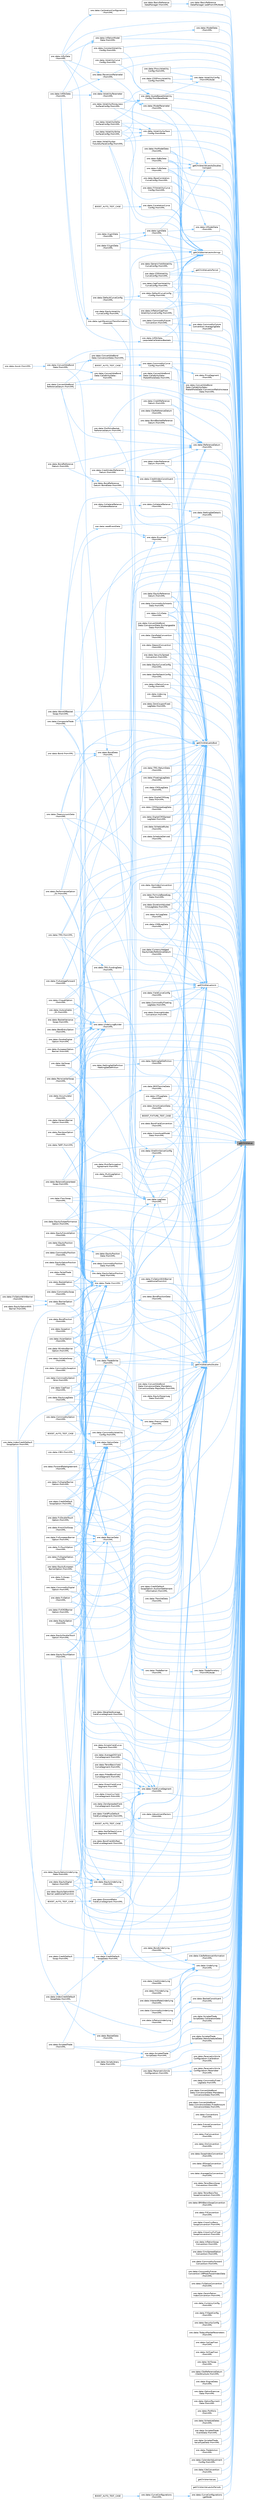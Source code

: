 digraph "getChildValue"
{
 // INTERACTIVE_SVG=YES
 // LATEX_PDF_SIZE
  bgcolor="transparent";
  edge [fontname=Helvetica,fontsize=10,labelfontname=Helvetica,labelfontsize=10];
  node [fontname=Helvetica,fontsize=10,shape=box,height=0.2,width=0.4];
  rankdir="RL";
  Node1 [label="getChildValue",height=0.2,width=0.4,color="gray40", fillcolor="grey60", style="filled", fontcolor="black",tooltip=" "];
  Node1 -> Node2 [dir="back",color="steelblue1",style="solid"];
  Node2 [label="ore::data::BasicReference\lDataManager::addFromXMLNode",height=0.2,width=0.4,color="grey40", fillcolor="white", style="filled",URL="$classore_1_1data_1_1_basic_reference_data_manager.html#af46986798c0525105dfd388f673e51b5",tooltip=" "];
  Node2 -> Node3 [dir="back",color="steelblue1",style="solid"];
  Node3 [label="ore::data::BasicReference\lDataManager::fromXML",height=0.2,width=0.4,color="grey40", fillcolor="white", style="filled",URL="$classore_1_1data_1_1_basic_reference_data_manager.html#a7741ae0fc924943de5bfe02928262eb7",tooltip=" "];
  Node1 -> Node4 [dir="back",color="steelblue1",style="solid"];
  Node4 [label="ore::data::FxOptionWithBarrier\l::additionalFromXml",height=0.2,width=0.4,color="grey40", fillcolor="white", style="filled",URL="$classore_1_1data_1_1_fx_option_with_barrier.html#a32a53e87b35de4acfc761bbc6e559b93",tooltip=" "];
  Node1 -> Node5 [dir="back",color="steelblue1",style="solid"];
  Node5 [label="ore::data::EquityOptionWith\lBarrier::additionalFromXml",height=0.2,width=0.4,color="grey40", fillcolor="white", style="filled",URL="$classore_1_1data_1_1_equity_option_with_barrier.html#a32a53e87b35de4acfc761bbc6e559b93",tooltip=" "];
  Node1 -> Node6 [dir="back",color="steelblue1",style="solid"];
  Node6 [label="BOOST_FIXTURE_TEST_CASE",height=0.2,width=0.4,color="grey40", fillcolor="white", style="filled",URL="$xmlmanipulation_8cpp.html#ad98fc4ff9037682c679e8bbca8249702",tooltip=" "];
  Node1 -> Node7 [dir="back",color="steelblue1",style="solid"];
  Node7 [label="ore::data::QuoteBasedVolatility\lConfig::fromBaseNode",height=0.2,width=0.4,color="grey40", fillcolor="white", style="filled",URL="$classore_1_1data_1_1_quote_based_volatility_config.html#a855fb0d4eebf71ffc61b127618b72f5d",tooltip=" "];
  Node7 -> Node8 [dir="back",color="steelblue1",style="solid"];
  Node8 [label="ore::data::ConstantVolatility\lConfig::fromXML",height=0.2,width=0.4,color="grey40", fillcolor="white", style="filled",URL="$classore_1_1data_1_1_constant_volatility_config.html#a510baf06568510646decfeaf1753e526",tooltip=" "];
  Node7 -> Node9 [dir="back",color="steelblue1",style="solid"];
  Node9 [label="ore::data::VolatilityCurve\lConfig::fromXML",height=0.2,width=0.4,color="grey40", fillcolor="white", style="filled",URL="$classore_1_1data_1_1_volatility_curve_config.html#a510baf06568510646decfeaf1753e526",tooltip=" "];
  Node7 -> Node10 [dir="back",color="steelblue1",style="solid"];
  Node10 [label="ore::data::VolatilityStrike\lSurfaceConfig::fromXML",height=0.2,width=0.4,color="grey40", fillcolor="white", style="filled",URL="$classore_1_1data_1_1_volatility_strike_surface_config.html#a510baf06568510646decfeaf1753e526",tooltip=" "];
  Node7 -> Node11 [dir="back",color="steelblue1",style="solid"];
  Node11 [label="ore::data::VolatilityDelta\lSurfaceConfig::fromXML",height=0.2,width=0.4,color="grey40", fillcolor="white", style="filled",URL="$classore_1_1data_1_1_volatility_delta_surface_config.html#a510baf06568510646decfeaf1753e526",tooltip=" "];
  Node7 -> Node12 [dir="back",color="steelblue1",style="solid"];
  Node12 [label="ore::data::VolatilityMoneyness\lSurfaceConfig::fromXML",height=0.2,width=0.4,color="grey40", fillcolor="white", style="filled",URL="$classore_1_1data_1_1_volatility_moneyness_surface_config.html#a510baf06568510646decfeaf1753e526",tooltip=" "];
  Node7 -> Node13 [dir="back",color="steelblue1",style="solid"];
  Node13 [label="ore::data::VolatilityApo\lFutureSurfaceConfig::fromXML",height=0.2,width=0.4,color="grey40", fillcolor="white", style="filled",URL="$classore_1_1data_1_1_volatility_apo_future_surface_config.html#a510baf06568510646decfeaf1753e526",tooltip=" "];
  Node1 -> Node14 [dir="back",color="steelblue1",style="solid"];
  Node14 [label="ore::data::VolatilitySurface\lConfig::fromNode",height=0.2,width=0.4,color="grey40", fillcolor="white", style="filled",URL="$classore_1_1data_1_1_volatility_surface_config.html#ab12d7f3b47bb8915b138c6a57ff8292f",tooltip=" "];
  Node14 -> Node10 [dir="back",color="steelblue1",style="solid"];
  Node14 -> Node11 [dir="back",color="steelblue1",style="solid"];
  Node14 -> Node12 [dir="back",color="steelblue1",style="solid"];
  Node14 -> Node13 [dir="back",color="steelblue1",style="solid"];
  Node1 -> Node15 [dir="back",color="steelblue1",style="solid"];
  Node15 [label="ore::data::ParametricSmile\lConfiguration::Parameter\l::fromXML",height=0.2,width=0.4,color="grey40", fillcolor="white", style="filled",URL="$classore_1_1data_1_1_parametric_smile_configuration_1_1_parameter.html#a510baf06568510646decfeaf1753e526",tooltip=" "];
  Node15 -> Node16 [dir="back",color="steelblue1",style="solid"];
  Node16 [label="ore::data::ParametricSmile\lConfiguration::fromXML",height=0.2,width=0.4,color="grey40", fillcolor="white", style="filled",URL="$classore_1_1data_1_1_parametric_smile_configuration.html#a510baf06568510646decfeaf1753e526",tooltip=" "];
  Node1 -> Node17 [dir="back",color="steelblue1",style="solid"];
  Node17 [label="ore::data::ParametricSmile\lConfiguration::Calibration\l::fromXML",height=0.2,width=0.4,color="grey40", fillcolor="white", style="filled",URL="$classore_1_1data_1_1_parametric_smile_configuration_1_1_calibration.html#a510baf06568510646decfeaf1753e526",tooltip=" "];
  Node17 -> Node16 [dir="back",color="steelblue1",style="solid"];
  Node1 -> Node18 [dir="back",color="steelblue1",style="solid"];
  Node18 [label="ore::data::ProxyVolatility\lConfig::fromXML",height=0.2,width=0.4,color="grey40", fillcolor="white", style="filled",URL="$classore_1_1data_1_1_proxy_volatility_config.html#a510baf06568510646decfeaf1753e526",tooltip=" "];
  Node1 -> Node19 [dir="back",color="steelblue1",style="solid"];
  Node19 [label="ore::data::CDSProxyVolatility\lConfig::fromXML",height=0.2,width=0.4,color="grey40", fillcolor="white", style="filled",URL="$classore_1_1data_1_1_c_d_s_proxy_volatility_config.html#a510baf06568510646decfeaf1753e526",tooltip=" "];
  Node1 -> Node8 [dir="back",color="steelblue1",style="solid"];
  Node1 -> Node9 [dir="back",color="steelblue1",style="solid"];
  Node1 -> Node11 [dir="back",color="steelblue1",style="solid"];
  Node1 -> Node12 [dir="back",color="steelblue1",style="solid"];
  Node1 -> Node13 [dir="back",color="steelblue1",style="solid"];
  Node1 -> Node20 [dir="back",color="steelblue1",style="solid"];
  Node20 [label="ore::data::AdjustmentFactors\l::fromXML",height=0.2,width=0.4,color="grey40", fillcolor="white", style="filled",URL="$classore_1_1data_1_1_adjustment_factors.html#a510baf06568510646decfeaf1753e526",tooltip=" "];
  Node20 -> Node21 [dir="back",color="steelblue1",style="solid"];
  Node21 [label="BOOST_AUTO_TEST_CASE",height=0.2,width=0.4,color="grey40", fillcolor="white", style="filled",URL="$test_2adjustmentfactors_8cpp.html#a2edf43fc3d8300c5af3981ce2811dfe3",tooltip=" "];
  Node1 -> Node22 [dir="back",color="steelblue1",style="solid"];
  Node22 [label="ore::data::BGSTrancheData\l::fromXML",height=0.2,width=0.4,color="grey40", fillcolor="white", style="filled",URL="$classore_1_1data_1_1_b_g_s_tranche_data.html#a510baf06568510646decfeaf1753e526",tooltip=" "];
  Node22 -> Node23 [dir="back",color="steelblue1",style="solid"];
  Node23 [label="ore::data::BalanceGuaranteed\lSwap::fromXML",height=0.2,width=0.4,color="grey40", fillcolor="white", style="filled",URL="$classore_1_1data_1_1_balance_guaranteed_swap.html#a510baf06568510646decfeaf1753e526",tooltip=" "];
  Node1 -> Node23 [dir="back",color="steelblue1",style="solid"];
  Node1 -> Node24 [dir="back",color="steelblue1",style="solid"];
  Node24 [label="ore::data::BarrierData\l::fromXML",height=0.2,width=0.4,color="grey40", fillcolor="white", style="filled",URL="$classore_1_1data_1_1_barrier_data.html#a510baf06568510646decfeaf1753e526",tooltip=" "];
  Node24 -> Node25 [dir="back",color="steelblue1",style="solid"];
  Node25 [label="ore::data::BarrierOption\l::fromXML",height=0.2,width=0.4,color="grey40", fillcolor="white", style="filled",URL="$classore_1_1data_1_1_barrier_option.html#a510baf06568510646decfeaf1753e526",tooltip=" "];
  Node25 -> Node26 [dir="back",color="steelblue1",style="solid"];
  Node26 [label="ore::data::FxOptionWithBarrier\l::fromXML",height=0.2,width=0.4,color="grey40", fillcolor="white", style="filled",URL="$classore_1_1data_1_1_fx_option_with_barrier.html#a510baf06568510646decfeaf1753e526",tooltip=" "];
  Node25 -> Node27 [dir="back",color="steelblue1",style="solid"];
  Node27 [label="ore::data::EquityOptionWith\lBarrier::fromXML",height=0.2,width=0.4,color="grey40", fillcolor="white", style="filled",URL="$classore_1_1data_1_1_equity_option_with_barrier.html#a510baf06568510646decfeaf1753e526",tooltip=" "];
  Node24 -> Node28 [dir="back",color="steelblue1",style="solid"];
  Node28 [label="ore::data::CommodityOption\lStrip::fromXML",height=0.2,width=0.4,color="grey40", fillcolor="white", style="filled",URL="$classore_1_1data_1_1_commodity_option_strip.html#a510baf06568510646decfeaf1753e526",tooltip=" "];
  Node24 -> Node29 [dir="back",color="steelblue1",style="solid"];
  Node29 [label="ore::data::EquityDoubleTouch\lOption::fromXML",height=0.2,width=0.4,color="grey40", fillcolor="white", style="filled",URL="$classore_1_1data_1_1_equity_double_touch_option.html#a7741ae0fc924943de5bfe02928262eb7",tooltip=" "];
  Node24 -> Node30 [dir="back",color="steelblue1",style="solid"];
  Node30 [label="ore::data::EquityEuropean\lBarrierOption::fromXML",height=0.2,width=0.4,color="grey40", fillcolor="white", style="filled",URL="$classore_1_1data_1_1_equity_european_barrier_option.html#a7741ae0fc924943de5bfe02928262eb7",tooltip=" "];
  Node24 -> Node31 [dir="back",color="steelblue1",style="solid"];
  Node31 [label="ore::data::EquityTouchOption\l::fromXML",height=0.2,width=0.4,color="grey40", fillcolor="white", style="filled",URL="$classore_1_1data_1_1_equity_touch_option.html#a7741ae0fc924943de5bfe02928262eb7",tooltip=" "];
  Node24 -> Node32 [dir="back",color="steelblue1",style="solid"];
  Node32 [label="ore::data::FxDigitalBarrier\lOption::fromXML",height=0.2,width=0.4,color="grey40", fillcolor="white", style="filled",URL="$classore_1_1data_1_1_fx_digital_barrier_option.html#a7741ae0fc924943de5bfe02928262eb7",tooltip=" "];
  Node24 -> Node33 [dir="back",color="steelblue1",style="solid"];
  Node33 [label="ore::data::FxDoubleTouch\lOption::fromXML",height=0.2,width=0.4,color="grey40", fillcolor="white", style="filled",URL="$classore_1_1data_1_1_fx_double_touch_option.html#a7741ae0fc924943de5bfe02928262eb7",tooltip=" "];
  Node24 -> Node34 [dir="back",color="steelblue1",style="solid"];
  Node34 [label="ore::data::FxEuropeanBarrier\lOption::fromXML",height=0.2,width=0.4,color="grey40", fillcolor="white", style="filled",URL="$classore_1_1data_1_1_fx_european_barrier_option.html#a7741ae0fc924943de5bfe02928262eb7",tooltip=" "];
  Node24 -> Node35 [dir="back",color="steelblue1",style="solid"];
  Node35 [label="ore::data::FxTouchOption\l::fromXML",height=0.2,width=0.4,color="grey40", fillcolor="white", style="filled",URL="$classore_1_1data_1_1_fx_touch_option.html#a7741ae0fc924943de5bfe02928262eb7",tooltip=" "];
  Node24 -> Node36 [dir="back",color="steelblue1",style="solid"];
  Node36 [label="ore::data::KnockOutSwap\l::fromXML",height=0.2,width=0.4,color="grey40", fillcolor="white", style="filled",URL="$classore_1_1data_1_1_knock_out_swap.html#a7741ae0fc924943de5bfe02928262eb7",tooltip=" "];
  Node24 -> Node37 [dir="back",color="steelblue1",style="solid"];
  Node37 [label="ore::data::WindowBarrier\lOption::fromXML",height=0.2,width=0.4,color="grey40", fillcolor="white", style="filled",URL="$classore_1_1data_1_1_window_barrier_option.html#a7741ae0fc924943de5bfe02928262eb7",tooltip=" "];
  Node1 -> Node25 [dir="back",color="steelblue1",style="solid"];
  Node1 -> Node38 [dir="back",color="steelblue1",style="solid"];
  Node38 [label="ore::data::BasketConstituent\l::fromXML",height=0.2,width=0.4,color="grey40", fillcolor="white", style="filled",URL="$classore_1_1data_1_1_basket_constituent.html#a510baf06568510646decfeaf1753e526",tooltip=" "];
  Node38 -> Node39 [dir="back",color="steelblue1",style="solid"];
  Node39 [label="ore::data::BasketData\l::fromXML",height=0.2,width=0.4,color="grey40", fillcolor="white", style="filled",URL="$classore_1_1data_1_1_basket_data.html#a510baf06568510646decfeaf1753e526",tooltip=" "];
  Node39 -> Node40 [dir="back",color="steelblue1",style="solid"];
  Node40 [label="ore::data::IndexCreditDefault\lSwapData::fromXML",height=0.2,width=0.4,color="grey40", fillcolor="white", style="filled",URL="$classore_1_1data_1_1_index_credit_default_swap_data.html#a510baf06568510646decfeaf1753e526",tooltip=" "];
  Node40 -> Node41 [dir="back",color="steelblue1",style="solid"];
  Node41 [label="ore::data::IndexCreditDefault\lSwapOption::fromXML",height=0.2,width=0.4,color="grey40", fillcolor="white", style="filled",URL="$classore_1_1data_1_1_index_credit_default_swap_option.html#a510baf06568510646decfeaf1753e526",tooltip=" "];
  Node1 -> Node42 [dir="back",color="steelblue1",style="solid"];
  Node42 [label="ore::data::CliquetOption\l::fromXML",height=0.2,width=0.4,color="grey40", fillcolor="white", style="filled",URL="$classore_1_1data_1_1_cliquet_option.html#a510baf06568510646decfeaf1753e526",tooltip=" "];
  Node1 -> Node43 [dir="back",color="steelblue1",style="solid"];
  Node43 [label="ore::data::CollateralBalance\l::fromXML",height=0.2,width=0.4,color="grey40", fillcolor="white", style="filled",URL="$classore_1_1data_1_1_collateral_balance.html#a510baf06568510646decfeaf1753e526",tooltip=" "];
  Node43 -> Node44 [dir="back",color="steelblue1",style="solid"];
  Node44 [label="ore::data::CollateralBalance\l::CollateralBalance",height=0.2,width=0.4,color="grey40", fillcolor="white", style="filled",URL="$classore_1_1data_1_1_collateral_balance.html#a2c47fd4e5eb93d32045a6f5ef4b15dd9",tooltip=" "];
  Node1 -> Node45 [dir="back",color="steelblue1",style="solid"];
  Node45 [label="ore::data::CommodityFixed\lLegData::fromXML",height=0.2,width=0.4,color="grey40", fillcolor="white", style="filled",URL="$classore_1_1data_1_1_commodity_fixed_leg_data.html#a510baf06568510646decfeaf1753e526",tooltip=" "];
  Node1 -> Node46 [dir="back",color="steelblue1",style="solid"];
  Node46 [label="ore::data::CommodityFloating\lLegData::fromXML",height=0.2,width=0.4,color="grey40", fillcolor="white", style="filled",URL="$classore_1_1data_1_1_commodity_floating_leg_data.html#a510baf06568510646decfeaf1753e526",tooltip=" "];
  Node1 -> Node47 [dir="back",color="steelblue1",style="solid"];
  Node47 [label="ore::data::ConvertibleBond\lData::CallabilityData::\lMakeWholeData::ConversionRatioIncrease\lData::fromXML",height=0.2,width=0.4,color="grey40", fillcolor="white", style="filled",URL="$classore_1_1data_1_1_convertible_bond_data_1_1_callability_data_1_1_make_whole_data_1_1_conversion_ratio_increase_data.html#a510baf06568510646decfeaf1753e526",tooltip=" "];
  Node47 -> Node48 [dir="back",color="steelblue1",style="solid"];
  Node48 [label="ore::data::ConvertibleBond\lData::CallabilityData::\lMakeWholeData::fromXML",height=0.2,width=0.4,color="grey40", fillcolor="white", style="filled",URL="$classore_1_1data_1_1_convertible_bond_data_1_1_callability_data_1_1_make_whole_data.html#a510baf06568510646decfeaf1753e526",tooltip=" "];
  Node48 -> Node49 [dir="back",color="steelblue1",style="solid"];
  Node49 [label="ore::data::ConvertibleBond\lData::CallabilityData::\lfromXML",height=0.2,width=0.4,color="grey40", fillcolor="white", style="filled",URL="$classore_1_1data_1_1_convertible_bond_data_1_1_callability_data.html#a510baf06568510646decfeaf1753e526",tooltip=" "];
  Node49 -> Node50 [dir="back",color="steelblue1",style="solid"];
  Node50 [label="ore::data::ConvertibleBond\lData::fromXML",height=0.2,width=0.4,color="grey40", fillcolor="white", style="filled",URL="$classore_1_1data_1_1_convertible_bond_data.html#a510baf06568510646decfeaf1753e526",tooltip=" "];
  Node50 -> Node51 [dir="back",color="steelblue1",style="solid"];
  Node51 [label="ore::data::Ascot::fromXML",height=0.2,width=0.4,color="grey40", fillcolor="white", style="filled",URL="$classore_1_1data_1_1_ascot.html#a7741ae0fc924943de5bfe02928262eb7",tooltip=" "];
  Node49 -> Node52 [dir="back",color="steelblue1",style="solid"];
  Node52 [label="ore::data::ConvertibleBond\lReferenceDatum::fromXML",height=0.2,width=0.4,color="grey40", fillcolor="white", style="filled",URL="$classore_1_1data_1_1_convertible_bond_reference_datum.html#a7741ae0fc924943de5bfe02928262eb7",tooltip=" "];
  Node1 -> Node53 [dir="back",color="steelblue1",style="solid"];
  Node53 [label="ore::data::ConvertibleBond\lData::ConversionData::Mandatory\lConversionData::fromXML",height=0.2,width=0.4,color="grey40", fillcolor="white", style="filled",URL="$classore_1_1data_1_1_convertible_bond_data_1_1_conversion_data_1_1_mandatory_conversion_data.html#a510baf06568510646decfeaf1753e526",tooltip=" "];
  Node1 -> Node54 [dir="back",color="steelblue1",style="solid"];
  Node54 [label="ore::data::ConvertibleBond\lData::ConversionData::Exchangeable\lData::fromXML",height=0.2,width=0.4,color="grey40", fillcolor="white", style="filled",URL="$classore_1_1data_1_1_convertible_bond_data_1_1_conversion_data_1_1_exchangeable_data.html#a510baf06568510646decfeaf1753e526",tooltip=" "];
  Node1 -> Node55 [dir="back",color="steelblue1",style="solid"];
  Node55 [label="ore::data::ConvertibleBond\lData::ConversionData::FixedAmount\lConversionData::fromXML",height=0.2,width=0.4,color="grey40", fillcolor="white", style="filled",URL="$classore_1_1data_1_1_convertible_bond_data_1_1_conversion_data_1_1_fixed_amount_conversion_data.html#a510baf06568510646decfeaf1753e526",tooltip=" "];
  Node1 -> Node56 [dir="back",color="steelblue1",style="solid"];
  Node56 [label="ore::data::ConvertibleBond\lData::ConversionData::fromXML",height=0.2,width=0.4,color="grey40", fillcolor="white", style="filled",URL="$classore_1_1data_1_1_convertible_bond_data_1_1_conversion_data.html#a510baf06568510646decfeaf1753e526",tooltip=" "];
  Node56 -> Node50 [dir="back",color="steelblue1",style="solid"];
  Node56 -> Node52 [dir="back",color="steelblue1",style="solid"];
  Node1 -> Node50 [dir="back",color="steelblue1",style="solid"];
  Node1 -> Node57 [dir="back",color="steelblue1",style="solid"];
  Node57 [label="ore::data::FlexiSwap\l::fromXML",height=0.2,width=0.4,color="grey40", fillcolor="white", style="filled",URL="$classore_1_1data_1_1_flexi_swap.html#a510baf06568510646decfeaf1753e526",tooltip=" "];
  Node1 -> Node40 [dir="back",color="steelblue1",style="solid"];
  Node1 -> Node41 [dir="back",color="steelblue1",style="solid"];
  Node1 -> Node58 [dir="back",color="steelblue1",style="solid"];
  Node58 [label="ore::data::Underlying\l::fromXML",height=0.2,width=0.4,color="grey40", fillcolor="white", style="filled",URL="$classore_1_1data_1_1_underlying.html#a510baf06568510646decfeaf1753e526",tooltip=" "];
  Node58 -> Node59 [dir="back",color="steelblue1",style="solid"];
  Node59 [label="ore::data::EquityUnderlying\l::fromXML",height=0.2,width=0.4,color="grey40", fillcolor="white", style="filled",URL="$classore_1_1data_1_1_equity_underlying.html#a7741ae0fc924943de5bfe02928262eb7",tooltip=" "];
  Node59 -> Node5 [dir="back",color="steelblue1",style="solid"];
  Node59 -> Node60 [dir="back",color="steelblue1",style="solid"];
  Node60 [label="ore::data::EquityDigital\lOption::fromXML",height=0.2,width=0.4,color="grey40", fillcolor="white", style="filled",URL="$classore_1_1data_1_1_equity_digital_option.html#a7741ae0fc924943de5bfe02928262eb7",tooltip=" "];
  Node59 -> Node29 [dir="back",color="steelblue1",style="solid"];
  Node59 -> Node30 [dir="back",color="steelblue1",style="solid"];
  Node59 -> Node61 [dir="back",color="steelblue1",style="solid"];
  Node61 [label="ore::data::EquityOption\l::fromXML",height=0.2,width=0.4,color="grey40", fillcolor="white", style="filled",URL="$classore_1_1data_1_1_equity_option.html#a7741ae0fc924943de5bfe02928262eb7",tooltip=" "];
  Node59 -> Node62 [dir="back",color="steelblue1",style="solid"];
  Node62 [label="ore::data::EquityOptionUnderlying\lData::fromXML",height=0.2,width=0.4,color="grey40", fillcolor="white", style="filled",URL="$classore_1_1data_1_1_equity_option_underlying_data.html#a7741ae0fc924943de5bfe02928262eb7",tooltip=" "];
  Node59 -> Node31 [dir="back",color="steelblue1",style="solid"];
  Node59 -> Node63 [dir="back",color="steelblue1",style="solid"];
  Node63 [label="ore::data::EquityLegData\l::fromXML",height=0.2,width=0.4,color="grey40", fillcolor="white", style="filled",URL="$classore_1_1data_1_1_equity_leg_data.html#a7741ae0fc924943de5bfe02928262eb7",tooltip=" "];
  Node58 -> Node64 [dir="back",color="steelblue1",style="solid"];
  Node64 [label="ore::data::CommodityUnderlying\l::fromXML",height=0.2,width=0.4,color="grey40", fillcolor="white", style="filled",URL="$classore_1_1data_1_1_commodity_underlying.html#a7741ae0fc924943de5bfe02928262eb7",tooltip=" "];
  Node58 -> Node65 [dir="back",color="steelblue1",style="solid"];
  Node65 [label="ore::data::FXUnderlying\l::fromXML",height=0.2,width=0.4,color="grey40", fillcolor="white", style="filled",URL="$classore_1_1data_1_1_f_x_underlying.html#a7741ae0fc924943de5bfe02928262eb7",tooltip=" "];
  Node58 -> Node66 [dir="back",color="steelblue1",style="solid"];
  Node66 [label="ore::data::InterestRateUnderlying\l::fromXML",height=0.2,width=0.4,color="grey40", fillcolor="white", style="filled",URL="$classore_1_1data_1_1_interest_rate_underlying.html#a7741ae0fc924943de5bfe02928262eb7",tooltip=" "];
  Node58 -> Node67 [dir="back",color="steelblue1",style="solid"];
  Node67 [label="ore::data::InflationUnderlying\l::fromXML",height=0.2,width=0.4,color="grey40", fillcolor="white", style="filled",URL="$classore_1_1data_1_1_inflation_underlying.html#a7741ae0fc924943de5bfe02928262eb7",tooltip=" "];
  Node58 -> Node68 [dir="back",color="steelblue1",style="solid"];
  Node68 [label="ore::data::CreditUnderlying\l::fromXML",height=0.2,width=0.4,color="grey40", fillcolor="white", style="filled",URL="$classore_1_1data_1_1_credit_underlying.html#a7741ae0fc924943de5bfe02928262eb7",tooltip=" "];
  Node58 -> Node69 [dir="back",color="steelblue1",style="solid"];
  Node69 [label="ore::data::BondUnderlying\l::fromXML",height=0.2,width=0.4,color="grey40", fillcolor="white", style="filled",URL="$classore_1_1data_1_1_bond_underlying.html#a7741ae0fc924943de5bfe02928262eb7",tooltip=" "];
  Node1 -> Node70 [dir="back",color="steelblue1",style="solid"];
  Node70 [label="ore::data::CommoditySchwartz\lData::fromXML",height=0.2,width=0.4,color="grey40", fillcolor="white", style="filled",URL="$classore_1_1data_1_1_commodity_schwartz_data.html#a372f574f5171521f99187364e6610a9e",tooltip=" "];
  Node1 -> Node71 [dir="back",color="steelblue1",style="solid"];
  Node71 [label="ore::data::EqBsData\l::fromXML",height=0.2,width=0.4,color="grey40", fillcolor="white", style="filled",URL="$classore_1_1data_1_1_eq_bs_data.html#a372f574f5171521f99187364e6610a9e",tooltip=" "];
  Node1 -> Node72 [dir="back",color="steelblue1",style="solid"];
  Node72 [label="ore::data::FxBsData\l::fromXML",height=0.2,width=0.4,color="grey40", fillcolor="white", style="filled",URL="$classore_1_1data_1_1_fx_bs_data.html#a372f574f5171521f99187364e6610a9e",tooltip=" "];
  Node1 -> Node73 [dir="back",color="steelblue1",style="solid"];
  Node73 [label="ore::data::BaseCorrelation\lCurveConfig::fromXML",height=0.2,width=0.4,color="grey40", fillcolor="white", style="filled",URL="$classore_1_1data_1_1_base_correlation_curve_config.html#a7741ae0fc924943de5bfe02928262eb7",tooltip=" "];
  Node1 -> Node74 [dir="back",color="steelblue1",style="solid"];
  Node74 [label="ore::data::CapFloorVolatility\lCurveConfig::fromXML",height=0.2,width=0.4,color="grey40", fillcolor="white", style="filled",URL="$classore_1_1data_1_1_cap_floor_volatility_curve_config.html#a7741ae0fc924943de5bfe02928262eb7",tooltip=" "];
  Node1 -> Node75 [dir="back",color="steelblue1",style="solid"];
  Node75 [label="ore::data::CDSVolatility\lCurveConfig::fromXML",height=0.2,width=0.4,color="grey40", fillcolor="white", style="filled",URL="$classore_1_1data_1_1_c_d_s_volatility_curve_config.html#a7741ae0fc924943de5bfe02928262eb7",tooltip=" "];
  Node1 -> Node76 [dir="back",color="steelblue1",style="solid"];
  Node76 [label="ore::data::PriceSegment\l::fromXML",height=0.2,width=0.4,color="grey40", fillcolor="white", style="filled",URL="$classore_1_1data_1_1_price_segment.html#a7741ae0fc924943de5bfe02928262eb7",tooltip=" "];
  Node76 -> Node77 [dir="back",color="steelblue1",style="solid"];
  Node77 [label="ore::data::CommodityCurve\lConfig::fromXML",height=0.2,width=0.4,color="grey40", fillcolor="white", style="filled",URL="$classore_1_1data_1_1_commodity_curve_config.html#a7741ae0fc924943de5bfe02928262eb7",tooltip=" "];
  Node77 -> Node78 [dir="back",color="steelblue1",style="solid"];
  Node78 [label="BOOST_AUTO_TEST_CASE",height=0.2,width=0.4,color="grey40", fillcolor="white", style="filled",URL="$test_2commoditycurveconfig_8cpp.html#a211329d4e6d8e3d23c39ccee40f56f99",tooltip=" "];
  Node1 -> Node77 [dir="back",color="steelblue1",style="solid"];
  Node1 -> Node79 [dir="back",color="steelblue1",style="solid"];
  Node79 [label="ore::data::CommodityVolatility\lConfig::fromXML",height=0.2,width=0.4,color="grey40", fillcolor="white", style="filled",URL="$classore_1_1data_1_1_commodity_volatility_config.html#a7741ae0fc924943de5bfe02928262eb7",tooltip=" "];
  Node79 -> Node80 [dir="back",color="steelblue1",style="solid"];
  Node80 [label="BOOST_AUTO_TEST_CASE",height=0.2,width=0.4,color="grey40", fillcolor="white", style="filled",URL="$test_2commodityvolcurveconfig_8cpp.html#a76d2ace592975c551478cdd34b5aa6d1",tooltip=" "];
  Node1 -> Node81 [dir="back",color="steelblue1",style="solid"];
  Node81 [label="ore::data::Conventions\l::fromXML",height=0.2,width=0.4,color="grey40", fillcolor="white", style="filled",URL="$classore_1_1data_1_1_conventions.html#a7741ae0fc924943de5bfe02928262eb7",tooltip=" "];
  Node1 -> Node82 [dir="back",color="steelblue1",style="solid"];
  Node82 [label="ore::data::ZeroRateConvention\l::fromXML",height=0.2,width=0.4,color="grey40", fillcolor="white", style="filled",URL="$classore_1_1data_1_1_zero_rate_convention.html#a7741ae0fc924943de5bfe02928262eb7",tooltip=" "];
  Node1 -> Node83 [dir="back",color="steelblue1",style="solid"];
  Node83 [label="ore::data::DepositConvention\l::fromXML",height=0.2,width=0.4,color="grey40", fillcolor="white", style="filled",URL="$classore_1_1data_1_1_deposit_convention.html#a7741ae0fc924943de5bfe02928262eb7",tooltip=" "];
  Node1 -> Node84 [dir="back",color="steelblue1",style="solid"];
  Node84 [label="ore::data::FutureConvention\l::fromXML",height=0.2,width=0.4,color="grey40", fillcolor="white", style="filled",URL="$classore_1_1data_1_1_future_convention.html#a7741ae0fc924943de5bfe02928262eb7",tooltip="Serialisation."];
  Node1 -> Node85 [dir="back",color="steelblue1",style="solid"];
  Node85 [label="ore::data::FraConvention\l::fromXML",height=0.2,width=0.4,color="grey40", fillcolor="white", style="filled",URL="$classore_1_1data_1_1_fra_convention.html#a7741ae0fc924943de5bfe02928262eb7",tooltip=" "];
  Node1 -> Node86 [dir="back",color="steelblue1",style="solid"];
  Node86 [label="ore::data::OisConvention\l::fromXML",height=0.2,width=0.4,color="grey40", fillcolor="white", style="filled",URL="$classore_1_1data_1_1_ois_convention.html#a7741ae0fc924943de5bfe02928262eb7",tooltip=" "];
  Node1 -> Node87 [dir="back",color="steelblue1",style="solid"];
  Node87 [label="ore::data::IborIndexConvention\l::fromXML",height=0.2,width=0.4,color="grey40", fillcolor="white", style="filled",URL="$classore_1_1data_1_1_ibor_index_convention.html#a7741ae0fc924943de5bfe02928262eb7",tooltip=" "];
  Node1 -> Node88 [dir="back",color="steelblue1",style="solid"];
  Node88 [label="ore::data::OvernightIndex\lConvention::fromXML",height=0.2,width=0.4,color="grey40", fillcolor="white", style="filled",URL="$classore_1_1data_1_1_overnight_index_convention.html#a7741ae0fc924943de5bfe02928262eb7",tooltip=" "];
  Node1 -> Node89 [dir="back",color="steelblue1",style="solid"];
  Node89 [label="ore::data::SwapIndexConvention\l::fromXML",height=0.2,width=0.4,color="grey40", fillcolor="white", style="filled",URL="$classore_1_1data_1_1_swap_index_convention.html#a7741ae0fc924943de5bfe02928262eb7",tooltip=" "];
  Node1 -> Node90 [dir="back",color="steelblue1",style="solid"];
  Node90 [label="ore::data::IRSwapConvention\l::fromXML",height=0.2,width=0.4,color="grey40", fillcolor="white", style="filled",URL="$classore_1_1data_1_1_i_r_swap_convention.html#a7741ae0fc924943de5bfe02928262eb7",tooltip=" "];
  Node1 -> Node91 [dir="back",color="steelblue1",style="solid"];
  Node91 [label="ore::data::AverageOisConvention\l::fromXML",height=0.2,width=0.4,color="grey40", fillcolor="white", style="filled",URL="$classore_1_1data_1_1_average_ois_convention.html#a7741ae0fc924943de5bfe02928262eb7",tooltip=" "];
  Node1 -> Node92 [dir="back",color="steelblue1",style="solid"];
  Node92 [label="ore::data::TenorBasisSwap\lConvention::fromXML",height=0.2,width=0.4,color="grey40", fillcolor="white", style="filled",URL="$classore_1_1data_1_1_tenor_basis_swap_convention.html#a7741ae0fc924943de5bfe02928262eb7",tooltip=" "];
  Node1 -> Node93 [dir="back",color="steelblue1",style="solid"];
  Node93 [label="ore::data::TenorBasisTwo\lSwapConvention::fromXML",height=0.2,width=0.4,color="grey40", fillcolor="white", style="filled",URL="$classore_1_1data_1_1_tenor_basis_two_swap_convention.html#a7741ae0fc924943de5bfe02928262eb7",tooltip=" "];
  Node1 -> Node94 [dir="back",color="steelblue1",style="solid"];
  Node94 [label="ore::data::BMABasisSwapConvention\l::fromXML",height=0.2,width=0.4,color="grey40", fillcolor="white", style="filled",URL="$classore_1_1data_1_1_b_m_a_basis_swap_convention.html#a7741ae0fc924943de5bfe02928262eb7",tooltip=" "];
  Node1 -> Node95 [dir="back",color="steelblue1",style="solid"];
  Node95 [label="ore::data::FXConvention\l::fromXML",height=0.2,width=0.4,color="grey40", fillcolor="white", style="filled",URL="$classore_1_1data_1_1_f_x_convention.html#a7741ae0fc924943de5bfe02928262eb7",tooltip=" "];
  Node1 -> Node96 [dir="back",color="steelblue1",style="solid"];
  Node96 [label="ore::data::CrossCcyBasis\lSwapConvention::fromXML",height=0.2,width=0.4,color="grey40", fillcolor="white", style="filled",URL="$classore_1_1data_1_1_cross_ccy_basis_swap_convention.html#a7741ae0fc924943de5bfe02928262eb7",tooltip=" "];
  Node1 -> Node97 [dir="back",color="steelblue1",style="solid"];
  Node97 [label="ore::data::CrossCcyFixFloat\lSwapConvention::fromXML",height=0.2,width=0.4,color="grey40", fillcolor="white", style="filled",URL="$classore_1_1data_1_1_cross_ccy_fix_float_swap_convention.html#a7741ae0fc924943de5bfe02928262eb7",tooltip=" "];
  Node1 -> Node98 [dir="back",color="steelblue1",style="solid"];
  Node98 [label="ore::data::InflationSwap\lConvention::fromXML",height=0.2,width=0.4,color="grey40", fillcolor="white", style="filled",URL="$classore_1_1data_1_1_inflation_swap_convention.html#a7741ae0fc924943de5bfe02928262eb7",tooltip=" "];
  Node1 -> Node99 [dir="back",color="steelblue1",style="solid"];
  Node99 [label="ore::data::SecuritySpread\lConvention::fromXML",height=0.2,width=0.4,color="grey40", fillcolor="white", style="filled",URL="$classore_1_1data_1_1_security_spread_convention.html#a7741ae0fc924943de5bfe02928262eb7",tooltip=" "];
  Node1 -> Node100 [dir="back",color="steelblue1",style="solid"];
  Node100 [label="ore::data::CmsSpreadOption\lConvention::fromXML",height=0.2,width=0.4,color="grey40", fillcolor="white", style="filled",URL="$classore_1_1data_1_1_cms_spread_option_convention.html#a7741ae0fc924943de5bfe02928262eb7",tooltip=" "];
  Node1 -> Node101 [dir="back",color="steelblue1",style="solid"];
  Node101 [label="ore::data::CommodityForward\lConvention::fromXML",height=0.2,width=0.4,color="grey40", fillcolor="white", style="filled",URL="$classore_1_1data_1_1_commodity_forward_convention.html#a7741ae0fc924943de5bfe02928262eb7",tooltip=" "];
  Node1 -> Node102 [dir="back",color="steelblue1",style="solid"];
  Node102 [label="ore::data::CommodityFuture\lConvention::AveragingData\l::fromXML",height=0.2,width=0.4,color="grey40", fillcolor="white", style="filled",URL="$classore_1_1data_1_1_commodity_future_convention_1_1_averaging_data.html#a7741ae0fc924943de5bfe02928262eb7",tooltip="Serialisation."];
  Node102 -> Node103 [dir="back",color="steelblue1",style="solid"];
  Node103 [label="ore::data::CommodityFuture\lConvention::fromXML",height=0.2,width=0.4,color="grey40", fillcolor="white", style="filled",URL="$classore_1_1data_1_1_commodity_future_convention.html#a7741ae0fc924943de5bfe02928262eb7",tooltip="Serialisation."];
  Node1 -> Node104 [dir="back",color="steelblue1",style="solid"];
  Node104 [label="ore::data::CommodityFuture\lConvention::OffPeakPowerIndexData\l::fromXML",height=0.2,width=0.4,color="grey40", fillcolor="white", style="filled",URL="$classore_1_1data_1_1_commodity_future_convention_1_1_off_peak_power_index_data.html#a7741ae0fc924943de5bfe02928262eb7",tooltip=" "];
  Node1 -> Node103 [dir="back",color="steelblue1",style="solid"];
  Node1 -> Node105 [dir="back",color="steelblue1",style="solid"];
  Node105 [label="ore::data::FxOptionConvention\l::fromXML",height=0.2,width=0.4,color="grey40", fillcolor="white", style="filled",URL="$classore_1_1data_1_1_fx_option_convention.html#a7741ae0fc924943de5bfe02928262eb7",tooltip=" "];
  Node1 -> Node106 [dir="back",color="steelblue1",style="solid"];
  Node106 [label="ore::data::ZeroInflation\lIndexConvention::fromXML",height=0.2,width=0.4,color="grey40", fillcolor="white", style="filled",URL="$classore_1_1data_1_1_zero_inflation_index_convention.html#a7741ae0fc924943de5bfe02928262eb7",tooltip=" "];
  Node1 -> Node107 [dir="back",color="steelblue1",style="solid"];
  Node107 [label="ore::data::BondYieldConvention\l::fromXML",height=0.2,width=0.4,color="grey40", fillcolor="white", style="filled",URL="$classore_1_1data_1_1_bond_yield_convention.html#a7741ae0fc924943de5bfe02928262eb7",tooltip=" "];
  Node1 -> Node108 [dir="back",color="steelblue1",style="solid"];
  Node108 [label="ore::data::CorrelationCurve\lConfig::fromXML",height=0.2,width=0.4,color="grey40", fillcolor="white", style="filled",URL="$classore_1_1data_1_1_correlation_curve_config.html#a7741ae0fc924943de5bfe02928262eb7",tooltip=" "];
  Node108 -> Node109 [dir="back",color="steelblue1",style="solid"];
  Node109 [label="BOOST_AUTO_TEST_CASE",height=0.2,width=0.4,color="grey40", fillcolor="white", style="filled",URL="$test_2correlationcurveconfig_8cpp.html#a696fe6eb94b2344fe284da1303c78f2b",tooltip=" "];
  Node1 -> Node110 [dir="back",color="steelblue1",style="solid"];
  Node110 [label="ore::data::CurrencyConfig\l::fromXML",height=0.2,width=0.4,color="grey40", fillcolor="white", style="filled",URL="$classore_1_1data_1_1_currency_config.html#a7741ae0fc924943de5bfe02928262eb7",tooltip=" "];
  Node1 -> Node111 [dir="back",color="steelblue1",style="solid"];
  Node111 [label="ore::data::DefaultCurveConfig\l::Config::fromXML",height=0.2,width=0.4,color="grey40", fillcolor="white", style="filled",URL="$classore_1_1data_1_1_default_curve_config_1_1_config.html#a7741ae0fc924943de5bfe02928262eb7",tooltip=" "];
  Node111 -> Node112 [dir="back",color="steelblue1",style="solid"];
  Node112 [label="ore::data::DefaultCurveConfig\l::fromXML",height=0.2,width=0.4,color="grey40", fillcolor="white", style="filled",URL="$classore_1_1data_1_1_default_curve_config.html#a7741ae0fc924943de5bfe02928262eb7",tooltip=" "];
  Node1 -> Node112 [dir="back",color="steelblue1",style="solid"];
  Node1 -> Node113 [dir="back",color="steelblue1",style="solid"];
  Node113 [label="ore::data::EquityCurveConfig\l::fromXML",height=0.2,width=0.4,color="grey40", fillcolor="white", style="filled",URL="$classore_1_1data_1_1_equity_curve_config.html#a7741ae0fc924943de5bfe02928262eb7",tooltip=" "];
  Node1 -> Node114 [dir="back",color="steelblue1",style="solid"];
  Node114 [label="ore::data::EquityVolatility\lCurveConfig::fromXML",height=0.2,width=0.4,color="grey40", fillcolor="white", style="filled",URL="$classore_1_1data_1_1_equity_volatility_curve_config.html#a7741ae0fc924943de5bfe02928262eb7",tooltip=" "];
  Node1 -> Node115 [dir="back",color="steelblue1",style="solid"];
  Node115 [label="ore::data::FXSpotConfig\l::fromXML",height=0.2,width=0.4,color="grey40", fillcolor="white", style="filled",URL="$classore_1_1data_1_1_f_x_spot_config.html#a7741ae0fc924943de5bfe02928262eb7",tooltip=" "];
  Node1 -> Node116 [dir="back",color="steelblue1",style="solid"];
  Node116 [label="ore::data::FXVolatilityCurve\lConfig::fromXML",height=0.2,width=0.4,color="grey40", fillcolor="white", style="filled",URL="$classore_1_1data_1_1_f_x_volatility_curve_config.html#a7741ae0fc924943de5bfe02928262eb7",tooltip=" "];
  Node1 -> Node117 [dir="back",color="steelblue1",style="solid"];
  Node117 [label="ore::data::GenericYieldVolatility\lCurveConfig::fromXML",height=0.2,width=0.4,color="grey40", fillcolor="white", style="filled",URL="$classore_1_1data_1_1_generic_yield_volatility_curve_config.html#a7741ae0fc924943de5bfe02928262eb7",tooltip=" "];
  Node1 -> Node118 [dir="back",color="steelblue1",style="solid"];
  Node118 [label="ore::data::IborFallbackConfig\l::fromXML",height=0.2,width=0.4,color="grey40", fillcolor="white", style="filled",URL="$classore_1_1data_1_1_ibor_fallback_config.html#a7741ae0fc924943de5bfe02928262eb7",tooltip=" "];
  Node1 -> Node119 [dir="back",color="steelblue1",style="solid"];
  Node119 [label="ore::data::InflationCapFloor\lVolatilityCurveConfig::fromXML",height=0.2,width=0.4,color="grey40", fillcolor="white", style="filled",URL="$classore_1_1data_1_1_inflation_cap_floor_volatility_curve_config.html#a7741ae0fc924943de5bfe02928262eb7",tooltip=" "];
  Node1 -> Node120 [dir="back",color="steelblue1",style="solid"];
  Node120 [label="ore::data::InflationCurve\lConfig::fromXML",height=0.2,width=0.4,color="grey40", fillcolor="white", style="filled",URL="$classore_1_1data_1_1_inflation_curve_config.html#a7741ae0fc924943de5bfe02928262eb7",tooltip=" "];
  Node1 -> Node121 [dir="back",color="steelblue1",style="solid"];
  Node121 [label="ore::data::SecurityConfig\l::fromXML",height=0.2,width=0.4,color="grey40", fillcolor="white", style="filled",URL="$classore_1_1data_1_1_security_config.html#a7741ae0fc924943de5bfe02928262eb7",tooltip=" "];
  Node1 -> Node122 [dir="back",color="steelblue1",style="solid"];
  Node122 [label="ore::data::YieldCurveSegment\l::fromXML",height=0.2,width=0.4,color="grey40", fillcolor="white", style="filled",URL="$classore_1_1data_1_1_yield_curve_segment.html#a7741ae0fc924943de5bfe02928262eb7",tooltip=" "];
  Node122 -> Node123 [dir="back",color="steelblue1",style="solid"];
  Node123 [label="ore::data::DirectYieldCurve\lSegment::fromXML",height=0.2,width=0.4,color="grey40", fillcolor="white", style="filled",URL="$classore_1_1data_1_1_direct_yield_curve_segment.html#a7741ae0fc924943de5bfe02928262eb7",tooltip=" "];
  Node122 -> Node124 [dir="back",color="steelblue1",style="solid"];
  Node124 [label="ore::data::SimpleYieldCurve\lSegment::fromXML",height=0.2,width=0.4,color="grey40", fillcolor="white", style="filled",URL="$classore_1_1data_1_1_simple_yield_curve_segment.html#a7741ae0fc924943de5bfe02928262eb7",tooltip=" "];
  Node122 -> Node125 [dir="back",color="steelblue1",style="solid"];
  Node125 [label="ore::data::AverageOISYield\lCurveSegment::fromXML",height=0.2,width=0.4,color="grey40", fillcolor="white", style="filled",URL="$classore_1_1data_1_1_average_o_i_s_yield_curve_segment.html#a7741ae0fc924943de5bfe02928262eb7",tooltip=" "];
  Node122 -> Node126 [dir="back",color="steelblue1",style="solid"];
  Node126 [label="ore::data::TenorBasisYield\lCurveSegment::fromXML",height=0.2,width=0.4,color="grey40", fillcolor="white", style="filled",URL="$classore_1_1data_1_1_tenor_basis_yield_curve_segment.html#a7741ae0fc924943de5bfe02928262eb7",tooltip=" "];
  Node122 -> Node127 [dir="back",color="steelblue1",style="solid"];
  Node127 [label="ore::data::CrossCcyYield\lCurveSegment::fromXML",height=0.2,width=0.4,color="grey40", fillcolor="white", style="filled",URL="$classore_1_1data_1_1_cross_ccy_yield_curve_segment.html#a7741ae0fc924943de5bfe02928262eb7",tooltip=" "];
  Node122 -> Node128 [dir="back",color="steelblue1",style="solid"];
  Node128 [label="ore::data::ZeroSpreadedYield\lCurveSegment::fromXML",height=0.2,width=0.4,color="grey40", fillcolor="white", style="filled",URL="$classore_1_1data_1_1_zero_spreaded_yield_curve_segment.html#a7741ae0fc924943de5bfe02928262eb7",tooltip=" "];
  Node122 -> Node129 [dir="back",color="steelblue1",style="solid"];
  Node129 [label="ore::data::WeightedAverage\lYieldCurveSegment::fromXML",height=0.2,width=0.4,color="grey40", fillcolor="white", style="filled",URL="$classore_1_1data_1_1_weighted_average_yield_curve_segment.html#a7741ae0fc924943de5bfe02928262eb7",tooltip=" "];
  Node122 -> Node130 [dir="back",color="steelblue1",style="solid"];
  Node130 [label="ore::data::YieldPlusDefault\lYieldCurveSegment::fromXML",height=0.2,width=0.4,color="grey40", fillcolor="white", style="filled",URL="$classore_1_1data_1_1_yield_plus_default_yield_curve_segment.html#a7741ae0fc924943de5bfe02928262eb7",tooltip=" "];
  Node122 -> Node131 [dir="back",color="steelblue1",style="solid"];
  Node131 [label="ore::data::DiscountRatio\lYieldCurveSegment::fromXML",height=0.2,width=0.4,color="grey40", fillcolor="white", style="filled",URL="$classore_1_1data_1_1_discount_ratio_yield_curve_segment.html#a7741ae0fc924943de5bfe02928262eb7",tooltip=" "];
  Node131 -> Node132 [dir="back",color="steelblue1",style="solid"];
  Node132 [label="BOOST_AUTO_TEST_CASE",height=0.2,width=0.4,color="grey40", fillcolor="white", style="filled",URL="$test_2curveconfig_8cpp.html#ac3d1d49df97d682bf9887e65c4156404",tooltip=" "];
  Node122 -> Node133 [dir="back",color="steelblue1",style="solid"];
  Node133 [label="ore::data::FittedBondYield\lCurveSegment::fromXML",height=0.2,width=0.4,color="grey40", fillcolor="white", style="filled",URL="$classore_1_1data_1_1_fitted_bond_yield_curve_segment.html#a7741ae0fc924943de5bfe02928262eb7",tooltip=" "];
  Node122 -> Node134 [dir="back",color="steelblue1",style="solid"];
  Node134 [label="ore::data::IborFallbackCurve\lSegment::fromXML",height=0.2,width=0.4,color="grey40", fillcolor="white", style="filled",URL="$classore_1_1data_1_1_ibor_fallback_curve_segment.html#a7741ae0fc924943de5bfe02928262eb7",tooltip=" "];
  Node122 -> Node135 [dir="back",color="steelblue1",style="solid"];
  Node135 [label="ore::data::BondYieldShifted\lYieldCurveSegment::fromXML",height=0.2,width=0.4,color="grey40", fillcolor="white", style="filled",URL="$classore_1_1data_1_1_bond_yield_shifted_yield_curve_segment.html#a7741ae0fc924943de5bfe02928262eb7",tooltip=" "];
  Node1 -> Node124 [dir="back",color="steelblue1",style="solid"];
  Node1 -> Node125 [dir="back",color="steelblue1",style="solid"];
  Node1 -> Node126 [dir="back",color="steelblue1",style="solid"];
  Node1 -> Node127 [dir="back",color="steelblue1",style="solid"];
  Node1 -> Node128 [dir="back",color="steelblue1",style="solid"];
  Node1 -> Node129 [dir="back",color="steelblue1",style="solid"];
  Node1 -> Node130 [dir="back",color="steelblue1",style="solid"];
  Node1 -> Node134 [dir="back",color="steelblue1",style="solid"];
  Node1 -> Node135 [dir="back",color="steelblue1",style="solid"];
  Node1 -> Node136 [dir="back",color="steelblue1",style="solid"];
  Node136 [label="ore::data::YieldCurveConfig\l::fromXML",height=0.2,width=0.4,color="grey40", fillcolor="white", style="filled",URL="$classore_1_1data_1_1_yield_curve_config.html#a7741ae0fc924943de5bfe02928262eb7",tooltip=" "];
  Node1 -> Node137 [dir="back",color="steelblue1",style="solid"];
  Node137 [label="ore::data::TodaysMarketParameters\l::fromXML",height=0.2,width=0.4,color="grey40", fillcolor="white", style="filled",URL="$classore_1_1data_1_1_todays_market_parameters.html#a7741ae0fc924943de5bfe02928262eb7",tooltip=" "];
  Node1 -> Node138 [dir="back",color="steelblue1",style="solid"];
  Node138 [label="ore::data::CalibrationConfiguration\l::fromXML",height=0.2,width=0.4,color="grey40", fillcolor="white", style="filled",URL="$classore_1_1data_1_1_calibration_configuration.html#a7741ae0fc924943de5bfe02928262eb7",tooltip=" "];
  Node138 -> Node139 [dir="back",color="steelblue1",style="solid"];
  Node139 [label="ore::data::InfJyData\l::fromXML",height=0.2,width=0.4,color="grey40", fillcolor="white", style="filled",URL="$classore_1_1data_1_1_inf_jy_data.html#a7741ae0fc924943de5bfe02928262eb7",tooltip=" "];
  Node1 -> Node140 [dir="back",color="steelblue1",style="solid"];
  Node140 [label="ore::data::CpiCapFloor\l::fromXML",height=0.2,width=0.4,color="grey40", fillcolor="white", style="filled",URL="$classore_1_1data_1_1_cpi_cap_floor.html#a7741ae0fc924943de5bfe02928262eb7",tooltip=" "];
  Node1 -> Node141 [dir="back",color="steelblue1",style="solid"];
  Node141 [label="ore::data::YoYCapFloor\l::fromXML",height=0.2,width=0.4,color="grey40", fillcolor="white", style="filled",URL="$classore_1_1data_1_1_yo_y_cap_floor.html#a7741ae0fc924943de5bfe02928262eb7",tooltip=" "];
  Node1 -> Node142 [dir="back",color="steelblue1",style="solid"];
  Node142 [label="ore::data::YoYSwap\l::fromXML",height=0.2,width=0.4,color="grey40", fillcolor="white", style="filled",URL="$classore_1_1data_1_1_yo_y_swap.html#a7741ae0fc924943de5bfe02928262eb7",tooltip=" "];
  Node1 -> Node143 [dir="back",color="steelblue1",style="solid"];
  Node143 [label="ore::data::CrCirData\l::fromXML",height=0.2,width=0.4,color="grey40", fillcolor="white", style="filled",URL="$classore_1_1data_1_1_cr_cir_data.html#a7741ae0fc924943de5bfe02928262eb7",tooltip=" "];
  Node1 -> Node144 [dir="back",color="steelblue1",style="solid"];
  Node144 [label="ore::data::CrossAssetModel\lData::fromXML",height=0.2,width=0.4,color="grey40", fillcolor="white", style="filled",URL="$classore_1_1data_1_1_cross_asset_model_data.html#a7741ae0fc924943de5bfe02928262eb7",tooltip=" "];
  Node1 -> Node139 [dir="back",color="steelblue1",style="solid"];
  Node1 -> Node145 [dir="back",color="steelblue1",style="solid"];
  Node145 [label="ore::data::InflationModel\lData::fromXML",height=0.2,width=0.4,color="grey40", fillcolor="white", style="filled",URL="$classore_1_1data_1_1_inflation_model_data.html#a7741ae0fc924943de5bfe02928262eb7",tooltip=" "];
  Node145 -> Node146 [dir="back",color="steelblue1",style="solid"];
  Node146 [label="ore::data::InfDkData\l::fromXML",height=0.2,width=0.4,color="grey40", fillcolor="white", style="filled",URL="$classore_1_1data_1_1_inf_dk_data.html#a7741ae0fc924943de5bfe02928262eb7",tooltip=" "];
  Node145 -> Node139 [dir="back",color="steelblue1",style="solid"];
  Node1 -> Node147 [dir="back",color="steelblue1",style="solid"];
  Node147 [label="ore::data::HwModelData\l::fromXML",height=0.2,width=0.4,color="grey40", fillcolor="white", style="filled",URL="$classore_1_1data_1_1_hw_model_data.html#a7741ae0fc924943de5bfe02928262eb7",tooltip=" "];
  Node1 -> Node148 [dir="back",color="steelblue1",style="solid"];
  Node148 [label="ore::data::IrModelData\l::fromXML",height=0.2,width=0.4,color="grey40", fillcolor="white", style="filled",URL="$classore_1_1data_1_1_ir_model_data.html#a7741ae0fc924943de5bfe02928262eb7",tooltip=" "];
  Node148 -> Node147 [dir="back",color="steelblue1",style="solid"];
  Node148 -> Node149 [dir="back",color="steelblue1",style="solid"];
  Node149 [label="ore::data::LgmData\l::fromXML",height=0.2,width=0.4,color="grey40", fillcolor="white", style="filled",URL="$classore_1_1data_1_1_lgm_data.html#a7741ae0fc924943de5bfe02928262eb7",tooltip=" "];
  Node149 -> Node150 [dir="back",color="steelblue1",style="solid"];
  Node150 [label="ore::data::CrLgmData\l::fromXML",height=0.2,width=0.4,color="grey40", fillcolor="white", style="filled",URL="$classore_1_1data_1_1_cr_lgm_data.html#a7741ae0fc924943de5bfe02928262eb7",tooltip=" "];
  Node149 -> Node151 [dir="back",color="steelblue1",style="solid"];
  Node151 [label="ore::data::IrLgmData\l::fromXML",height=0.2,width=0.4,color="grey40", fillcolor="white", style="filled",URL="$classore_1_1data_1_1_ir_lgm_data.html#a7741ae0fc924943de5bfe02928262eb7",tooltip=" "];
  Node1 -> Node149 [dir="back",color="steelblue1",style="solid"];
  Node1 -> Node152 [dir="back",color="steelblue1",style="solid"];
  Node152 [label="ore::data::ModelData\l::fromXML",height=0.2,width=0.4,color="grey40", fillcolor="white", style="filled",URL="$classore_1_1data_1_1_model_data.html#a7741ae0fc924943de5bfe02928262eb7",tooltip=" "];
  Node152 -> Node145 [dir="back",color="steelblue1",style="solid"];
  Node1 -> Node153 [dir="back",color="steelblue1",style="solid"];
  Node153 [label="ore::data::ModelParameter\l::fromXML",height=0.2,width=0.4,color="grey40", fillcolor="white", style="filled",URL="$classore_1_1data_1_1_model_parameter.html#a7741ae0fc924943de5bfe02928262eb7",tooltip=" "];
  Node153 -> Node154 [dir="back",color="steelblue1",style="solid"];
  Node154 [label="ore::data::VolatilityParameter\l::fromXML",height=0.2,width=0.4,color="grey40", fillcolor="white", style="filled",URL="$classore_1_1data_1_1_volatility_parameter.html#a7741ae0fc924943de5bfe02928262eb7",tooltip=" "];
  Node154 -> Node146 [dir="back",color="steelblue1",style="solid"];
  Node154 -> Node139 [dir="back",color="steelblue1",style="solid"];
  Node153 -> Node155 [dir="back",color="steelblue1",style="solid"];
  Node155 [label="ore::data::ReversionParameter\l::fromXML",height=0.2,width=0.4,color="grey40", fillcolor="white", style="filled",URL="$classore_1_1data_1_1_reversion_parameter.html#a7741ae0fc924943de5bfe02928262eb7",tooltip=" "];
  Node155 -> Node146 [dir="back",color="steelblue1",style="solid"];
  Node155 -> Node139 [dir="back",color="steelblue1",style="solid"];
  Node1 -> Node155 [dir="back",color="steelblue1",style="solid"];
  Node1 -> Node156 [dir="back",color="steelblue1",style="solid"];
  Node156 [label="ore::data::Accumulator\l::fromXML",height=0.2,width=0.4,color="grey40", fillcolor="white", style="filled",URL="$classore_1_1data_1_1_accumulator.html#a7741ae0fc924943de5bfe02928262eb7",tooltip=" "];
  Node1 -> Node157 [dir="back",color="steelblue1",style="solid"];
  Node157 [label="ore::data::AsianOption\l::fromXML",height=0.2,width=0.4,color="grey40", fillcolor="white", style="filled",URL="$classore_1_1data_1_1_asian_option.html#a7741ae0fc924943de5bfe02928262eb7",tooltip=" "];
  Node1 -> Node158 [dir="back",color="steelblue1",style="solid"];
  Node158 [label="ore::data::Autocallable\l_01::fromXML",height=0.2,width=0.4,color="grey40", fillcolor="white", style="filled",URL="$classore_1_1data_1_1_autocallable__01.html#a7741ae0fc924943de5bfe02928262eb7",tooltip=" "];
  Node1 -> Node159 [dir="back",color="steelblue1",style="solid"];
  Node159 [label="ore::data::BasketOption\l::fromXML",height=0.2,width=0.4,color="grey40", fillcolor="white", style="filled",URL="$classore_1_1data_1_1_basket_option.html#a7741ae0fc924943de5bfe02928262eb7",tooltip=" "];
  Node1 -> Node160 [dir="back",color="steelblue1",style="solid"];
  Node160 [label="ore::data::BasketVariance\lSwap::fromXML",height=0.2,width=0.4,color="grey40", fillcolor="white", style="filled",URL="$classore_1_1data_1_1_basket_variance_swap.html#a7741ae0fc924943de5bfe02928262eb7",tooltip=" "];
  Node1 -> Node161 [dir="back",color="steelblue1",style="solid"];
  Node161 [label="ore::data::BestEntryOption\l::fromXML",height=0.2,width=0.4,color="grey40", fillcolor="white", style="filled",URL="$classore_1_1data_1_1_best_entry_option.html#a7741ae0fc924943de5bfe02928262eb7",tooltip=" "];
  Node1 -> Node162 [dir="back",color="steelblue1",style="solid"];
  Node162 [label="ore::data::BondData\l::fromXML",height=0.2,width=0.4,color="grey40", fillcolor="white", style="filled",URL="$classore_1_1data_1_1_bond_data.html#a7741ae0fc924943de5bfe02928262eb7",tooltip="XMLSerializable interface."];
  Node162 -> Node50 [dir="back",color="steelblue1",style="solid"];
  Node162 -> Node163 [dir="back",color="steelblue1",style="solid"];
  Node163 [label="ore::data::Bond::fromXML",height=0.2,width=0.4,color="grey40", fillcolor="white", style="filled",URL="$classore_1_1data_1_1_bond.html#a7741ae0fc924943de5bfe02928262eb7",tooltip="XMLSerializable interface."];
  Node162 -> Node164 [dir="back",color="steelblue1",style="solid"];
  Node164 [label="ore::data::TreasuryLockData\l::fromXML",height=0.2,width=0.4,color="grey40", fillcolor="white", style="filled",URL="$classore_1_1data_1_1_treasury_lock_data.html#a7741ae0fc924943de5bfe02928262eb7",tooltip="XMLSerializable interface."];
  Node1 -> Node165 [dir="back",color="steelblue1",style="solid"];
  Node165 [label="ore::data::BondPositionData\l::fromXML",height=0.2,width=0.4,color="grey40", fillcolor="white", style="filled",URL="$classore_1_1data_1_1_bond_position_data.html#a7741ae0fc924943de5bfe02928262eb7",tooltip=" "];
  Node165 -> Node166 [dir="back",color="steelblue1",style="solid"];
  Node166 [label="ore::data::BondPosition\l::fromXML",height=0.2,width=0.4,color="grey40", fillcolor="white", style="filled",URL="$classore_1_1data_1_1_bond_position.html#a7741ae0fc924943de5bfe02928262eb7",tooltip=" "];
  Node1 -> Node167 [dir="back",color="steelblue1",style="solid"];
  Node167 [label="ore::data::CapFloor\l::fromXML",height=0.2,width=0.4,color="grey40", fillcolor="white", style="filled",URL="$classore_1_1data_1_1_cap_floor.html#a7741ae0fc924943de5bfe02928262eb7",tooltip=" "];
  Node1 -> Node168 [dir="back",color="steelblue1",style="solid"];
  Node168 [label="ore::data::CboReferenceDatum\l::CboStructure::fromXML",height=0.2,width=0.4,color="grey40", fillcolor="white", style="filled",URL="$structore_1_1data_1_1_cbo_reference_datum_1_1_cbo_structure.html#a7741ae0fc924943de5bfe02928262eb7",tooltip=" "];
  Node1 -> Node169 [dir="back",color="steelblue1",style="solid"];
  Node169 [label="ore::data::CBO::fromXML",height=0.2,width=0.4,color="grey40", fillcolor="white", style="filled",URL="$classore_1_1data_1_1_c_b_o.html#a7741ae0fc924943de5bfe02928262eb7",tooltip=" "];
  Node1 -> Node170 [dir="back",color="steelblue1",style="solid"];
  Node170 [label="ore::data::CommodityDigital\lOption::fromXML",height=0.2,width=0.4,color="grey40", fillcolor="white", style="filled",URL="$classore_1_1data_1_1_commodity_digital_option.html#a7741ae0fc924943de5bfe02928262eb7",tooltip=" "];
  Node1 -> Node171 [dir="back",color="steelblue1",style="solid"];
  Node171 [label="ore::data::CommodityOption\l::fromXML",height=0.2,width=0.4,color="grey40", fillcolor="white", style="filled",URL="$classore_1_1data_1_1_commodity_option.html#a7741ae0fc924943de5bfe02928262eb7",tooltip=" "];
  Node1 -> Node172 [dir="back",color="steelblue1",style="solid"];
  Node172 [label="ore::data::CompositeTrade\l::fromXML",height=0.2,width=0.4,color="grey40", fillcolor="white", style="filled",URL="$classore_1_1data_1_1_composite_trade.html#a7741ae0fc924943de5bfe02928262eb7",tooltip=" "];
  Node1 -> Node52 [dir="back",color="steelblue1",style="solid"];
  Node1 -> Node173 [dir="back",color="steelblue1",style="solid"];
  Node173 [label="ore::data::CdsReferenceInformation\l::fromXML",height=0.2,width=0.4,color="grey40", fillcolor="white", style="filled",URL="$classore_1_1data_1_1_cds_reference_information.html#a7741ae0fc924943de5bfe02928262eb7",tooltip=" "];
  Node173 -> Node174 [dir="back",color="steelblue1",style="solid"];
  Node174 [label="ore::data::CreditDefault\lSwapData::fromXML",height=0.2,width=0.4,color="grey40", fillcolor="white", style="filled",URL="$classore_1_1data_1_1_credit_default_swap_data.html#a7741ae0fc924943de5bfe02928262eb7",tooltip=" "];
  Node174 -> Node40 [dir="back",color="steelblue1",style="solid"];
  Node174 -> Node175 [dir="back",color="steelblue1",style="solid"];
  Node175 [label="ore::data::CreditDefault\lSwap::fromXML",height=0.2,width=0.4,color="grey40", fillcolor="white", style="filled",URL="$classore_1_1data_1_1_credit_default_swap.html#a7741ae0fc924943de5bfe02928262eb7",tooltip=" "];
  Node174 -> Node176 [dir="back",color="steelblue1",style="solid"];
  Node176 [label="ore::data::CreditDefault\lSwapOption::fromXML",height=0.2,width=0.4,color="grey40", fillcolor="white", style="filled",URL="$classore_1_1data_1_1_credit_default_swap_option.html#a7741ae0fc924943de5bfe02928262eb7",tooltip=" "];
  Node1 -> Node174 [dir="back",color="steelblue1",style="solid"];
  Node1 -> Node177 [dir="back",color="steelblue1",style="solid"];
  Node177 [label="ore::data::CreditDefault\lSwapOption::AuctionSettlement\lInformation::fromXML",height=0.2,width=0.4,color="grey40", fillcolor="white", style="filled",URL="$classore_1_1data_1_1_credit_default_swap_option_1_1_auction_settlement_information.html#a7741ae0fc924943de5bfe02928262eb7",tooltip=" "];
  Node1 -> Node176 [dir="back",color="steelblue1",style="solid"];
  Node1 -> Node178 [dir="back",color="steelblue1",style="solid"];
  Node178 [label="ore::data::DoubleDigital\lOption::fromXML",height=0.2,width=0.4,color="grey40", fillcolor="white", style="filled",URL="$classore_1_1data_1_1_double_digital_option.html#a7741ae0fc924943de5bfe02928262eb7",tooltip=" "];
  Node1 -> Node179 [dir="back",color="steelblue1",style="solid"];
  Node179 [label="ore::data::DurationAdjusted\lCmsLegData::fromXML",height=0.2,width=0.4,color="grey40", fillcolor="white", style="filled",URL="$classore_1_1data_1_1_duration_adjusted_cms_leg_data.html#a7741ae0fc924943de5bfe02928262eb7",tooltip=" "];
  Node1 -> Node180 [dir="back",color="steelblue1",style="solid"];
  Node180 [label="ore::data::EngineData\l::fromXML",height=0.2,width=0.4,color="grey40", fillcolor="white", style="filled",URL="$classore_1_1data_1_1_engine_data.html#a7741ae0fc924943de5bfe02928262eb7",tooltip=" "];
  Node1 -> Node181 [dir="back",color="steelblue1",style="solid"];
  Node181 [label="ore::data::Envelope\l::fromXML",height=0.2,width=0.4,color="grey40", fillcolor="white", style="filled",URL="$classore_1_1data_1_1_envelope.html#a7741ae0fc924943de5bfe02928262eb7",tooltip=" "];
  Node181 -> Node172 [dir="back",color="steelblue1",style="solid"];
  Node181 -> Node182 [dir="back",color="steelblue1",style="solid"];
  Node182 [label="ore::data::PortfolioBasket\lReferenceDatum::fromXML",height=0.2,width=0.4,color="grey40", fillcolor="white", style="filled",URL="$classore_1_1data_1_1_portfolio_basket_reference_datum.html#a7741ae0fc924943de5bfe02928262eb7",tooltip=" "];
  Node181 -> Node183 [dir="back",color="steelblue1",style="solid"];
  Node183 [label="ore::data::Trade::fromXML",height=0.2,width=0.4,color="grey40", fillcolor="white", style="filled",URL="$classore_1_1data_1_1_trade.html#a7741ae0fc924943de5bfe02928262eb7",tooltip=" "];
  Node183 -> Node23 [dir="back",color="steelblue1",style="solid"];
  Node183 -> Node25 [dir="back",color="steelblue1",style="solid"];
  Node183 -> Node184 [dir="back",color="steelblue1",style="solid"];
  Node184 [label="ore::data::CallableSwap\l::fromXML",height=0.2,width=0.4,color="grey40", fillcolor="white", style="filled",URL="$classore_1_1data_1_1_callable_swap.html#a510baf06568510646decfeaf1753e526",tooltip=" "];
  Node183 -> Node42 [dir="back",color="steelblue1",style="solid"];
  Node183 -> Node28 [dir="back",color="steelblue1",style="solid"];
  Node183 -> Node185 [dir="back",color="steelblue1",style="solid"];
  Node185 [label="ore::data::CommoditySwap\l::fromXML",height=0.2,width=0.4,color="grey40", fillcolor="white", style="filled",URL="$classore_1_1data_1_1_commodity_swap.html#a510baf06568510646decfeaf1753e526",tooltip=" "];
  Node183 -> Node186 [dir="back",color="steelblue1",style="solid"];
  Node186 [label="ore::data::CommoditySwaption\l::fromXML",height=0.2,width=0.4,color="grey40", fillcolor="white", style="filled",URL="$classore_1_1data_1_1_commodity_swaption.html#a510baf06568510646decfeaf1753e526",tooltip=" "];
  Node183 -> Node187 [dir="back",color="steelblue1",style="solid"];
  Node187 [label="ore::data::FailedTrade\l::fromXML",height=0.2,width=0.4,color="grey40", fillcolor="white", style="filled",URL="$classore_1_1data_1_1_failed_trade.html#a510baf06568510646decfeaf1753e526",tooltip=" "];
  Node183 -> Node57 [dir="back",color="steelblue1",style="solid"];
  Node183 -> Node41 [dir="back",color="steelblue1",style="solid"];
  Node183 -> Node156 [dir="back",color="steelblue1",style="solid"];
  Node183 -> Node157 [dir="back",color="steelblue1",style="solid"];
  Node183 -> Node158 [dir="back",color="steelblue1",style="solid"];
  Node183 -> Node159 [dir="back",color="steelblue1",style="solid"];
  Node183 -> Node160 [dir="back",color="steelblue1",style="solid"];
  Node183 -> Node161 [dir="back",color="steelblue1",style="solid"];
  Node183 -> Node166 [dir="back",color="steelblue1",style="solid"];
  Node183 -> Node167 [dir="back",color="steelblue1",style="solid"];
  Node183 -> Node169 [dir="back",color="steelblue1",style="solid"];
  Node183 -> Node170 [dir="back",color="steelblue1",style="solid"];
  Node183 -> Node171 [dir="back",color="steelblue1",style="solid"];
  Node183 -> Node188 [dir="back",color="steelblue1",style="solid"];
  Node188 [label="ore::data::CommodityPosition\l::fromXML",height=0.2,width=0.4,color="grey40", fillcolor="white", style="filled",URL="$classore_1_1data_1_1_commodity_position.html#a7741ae0fc924943de5bfe02928262eb7",tooltip=" "];
  Node183 -> Node172 [dir="back",color="steelblue1",style="solid"];
  Node183 -> Node176 [dir="back",color="steelblue1",style="solid"];
  Node183 -> Node178 [dir="back",color="steelblue1",style="solid"];
  Node183 -> Node60 [dir="back",color="steelblue1",style="solid"];
  Node183 -> Node29 [dir="back",color="steelblue1",style="solid"];
  Node183 -> Node30 [dir="back",color="steelblue1",style="solid"];
  Node183 -> Node189 [dir="back",color="steelblue1",style="solid"];
  Node189 [label="ore::data::EquityFutureOption\l::fromXML",height=0.2,width=0.4,color="grey40", fillcolor="white", style="filled",URL="$classore_1_1data_1_1_equity_future_option.html#a7741ae0fc924943de5bfe02928262eb7",tooltip=" "];
  Node183 -> Node61 [dir="back",color="steelblue1",style="solid"];
  Node183 -> Node190 [dir="back",color="steelblue1",style="solid"];
  Node190 [label="ore::data::EquityOptionPosition\l::fromXML",height=0.2,width=0.4,color="grey40", fillcolor="white", style="filled",URL="$classore_1_1data_1_1_equity_option_position.html#a7741ae0fc924943de5bfe02928262eb7",tooltip=" "];
  Node183 -> Node191 [dir="back",color="steelblue1",style="solid"];
  Node191 [label="ore::data::EquityOutperformance\lOption::fromXML",height=0.2,width=0.4,color="grey40", fillcolor="white", style="filled",URL="$classore_1_1data_1_1_equity_outperformance_option.html#a7741ae0fc924943de5bfe02928262eb7",tooltip=" "];
  Node183 -> Node192 [dir="back",color="steelblue1",style="solid"];
  Node192 [label="ore::data::EquityPosition\l::fromXML",height=0.2,width=0.4,color="grey40", fillcolor="white", style="filled",URL="$classore_1_1data_1_1_equity_position.html#a7741ae0fc924943de5bfe02928262eb7",tooltip=" "];
  Node183 -> Node31 [dir="back",color="steelblue1",style="solid"];
  Node183 -> Node193 [dir="back",color="steelblue1",style="solid"];
  Node193 [label="ore::data::EuropeanOption\lBarrier::fromXML",height=0.2,width=0.4,color="grey40", fillcolor="white", style="filled",URL="$classore_1_1data_1_1_european_option_barrier.html#a7741ae0fc924943de5bfe02928262eb7",tooltip=" "];
  Node183 -> Node194 [dir="back",color="steelblue1",style="solid"];
  Node194 [label="ore::data::ForwardRateAgreement\l::fromXML",height=0.2,width=0.4,color="grey40", fillcolor="white", style="filled",URL="$classore_1_1data_1_1_forward_rate_agreement.html#a7741ae0fc924943de5bfe02928262eb7",tooltip=" "];
  Node183 -> Node195 [dir="back",color="steelblue1",style="solid"];
  Node195 [label="ore::data::FxAverageForward\l::fromXML",height=0.2,width=0.4,color="grey40", fillcolor="white", style="filled",URL="$classore_1_1data_1_1_fx_average_forward.html#a7741ae0fc924943de5bfe02928262eb7",tooltip=" "];
  Node183 -> Node32 [dir="back",color="steelblue1",style="solid"];
  Node183 -> Node196 [dir="back",color="steelblue1",style="solid"];
  Node196 [label="ore::data::FxDigitalOption\l::fromXML",height=0.2,width=0.4,color="grey40", fillcolor="white", style="filled",URL="$classore_1_1data_1_1_fx_digital_option.html#a7741ae0fc924943de5bfe02928262eb7",tooltip=" "];
  Node183 -> Node33 [dir="back",color="steelblue1",style="solid"];
  Node183 -> Node34 [dir="back",color="steelblue1",style="solid"];
  Node183 -> Node197 [dir="back",color="steelblue1",style="solid"];
  Node197 [label="ore::data::FxKIKOBarrier\lOption::fromXML",height=0.2,width=0.4,color="grey40", fillcolor="white", style="filled",URL="$classore_1_1data_1_1_fx_k_i_k_o_barrier_option.html#a7741ae0fc924943de5bfe02928262eb7",tooltip=" "];
  Node183 -> Node198 [dir="back",color="steelblue1",style="solid"];
  Node198 [label="ore::data::FxOption\l::fromXML",height=0.2,width=0.4,color="grey40", fillcolor="white", style="filled",URL="$classore_1_1data_1_1_fx_option.html#a7741ae0fc924943de5bfe02928262eb7",tooltip=" "];
  Node183 -> Node199 [dir="back",color="steelblue1",style="solid"];
  Node199 [label="ore::data::FxSwap::\lfromXML",height=0.2,width=0.4,color="grey40", fillcolor="white", style="filled",URL="$classore_1_1data_1_1_fx_swap.html#a7741ae0fc924943de5bfe02928262eb7",tooltip=" "];
  Node183 -> Node35 [dir="back",color="steelblue1",style="solid"];
  Node183 -> Node200 [dir="back",color="steelblue1",style="solid"];
  Node200 [label="ore::data::GenericBarrier\lOption::fromXML",height=0.2,width=0.4,color="grey40", fillcolor="white", style="filled",URL="$classore_1_1data_1_1_generic_barrier_option.html#a7741ae0fc924943de5bfe02928262eb7",tooltip=" "];
  Node183 -> Node36 [dir="back",color="steelblue1",style="solid"];
  Node183 -> Node201 [dir="back",color="steelblue1",style="solid"];
  Node201 [label="ore::data::PairwiseVarSwap\l::fromXML",height=0.2,width=0.4,color="grey40", fillcolor="white", style="filled",URL="$classore_1_1data_1_1_pairwise_var_swap.html#a7741ae0fc924943de5bfe02928262eb7",tooltip=" "];
  Node183 -> Node202 [dir="back",color="steelblue1",style="solid"];
  Node202 [label="ore::data::PerformanceOption\l_01::fromXML",height=0.2,width=0.4,color="grey40", fillcolor="white", style="filled",URL="$classore_1_1data_1_1_performance_option__01.html#a7741ae0fc924943de5bfe02928262eb7",tooltip=" "];
  Node183 -> Node203 [dir="back",color="steelblue1",style="solid"];
  Node203 [label="ore::data::RainbowOption\l::fromXML",height=0.2,width=0.4,color="grey40", fillcolor="white", style="filled",URL="$classore_1_1data_1_1_rainbow_option.html#a7741ae0fc924943de5bfe02928262eb7",tooltip=" "];
  Node183 -> Node204 [dir="back",color="steelblue1",style="solid"];
  Node204 [label="ore::data::ScriptedTrade\l::fromXML",height=0.2,width=0.4,color="grey40", fillcolor="white", style="filled",URL="$classore_1_1data_1_1_scripted_trade.html#a7741ae0fc924943de5bfe02928262eb7",tooltip=" "];
  Node183 -> Node205 [dir="back",color="steelblue1",style="solid"];
  Node205 [label="ore::data::Swaption\l::fromXML",height=0.2,width=0.4,color="grey40", fillcolor="white", style="filled",URL="$classore_1_1data_1_1_swaption.html#a7741ae0fc924943de5bfe02928262eb7",tooltip=" "];
  Node183 -> Node206 [dir="back",color="steelblue1",style="solid"];
  Node206 [label="ore::data::TaRF::fromXML",height=0.2,width=0.4,color="grey40", fillcolor="white", style="filled",URL="$classore_1_1data_1_1_ta_r_f.html#a7741ae0fc924943de5bfe02928262eb7",tooltip=" "];
  Node183 -> Node207 [dir="back",color="steelblue1",style="solid"];
  Node207 [label="ore::data::TRS::fromXML",height=0.2,width=0.4,color="grey40", fillcolor="white", style="filled",URL="$classore_1_1data_1_1_t_r_s.html#a7741ae0fc924943de5bfe02928262eb7",tooltip=" "];
  Node183 -> Node208 [dir="back",color="steelblue1",style="solid"];
  Node208 [label="ore::data::VarSwap\l::fromXML",height=0.2,width=0.4,color="grey40", fillcolor="white", style="filled",URL="$classore_1_1data_1_1_var_swap.html#a7741ae0fc924943de5bfe02928262eb7",tooltip=" "];
  Node183 -> Node37 [dir="back",color="steelblue1",style="solid"];
  Node183 -> Node209 [dir="back",color="steelblue1",style="solid"];
  Node209 [label="ore::data::WorstOfBasket\lSwap::fromXML",height=0.2,width=0.4,color="grey40", fillcolor="white", style="filled",URL="$classore_1_1data_1_1_worst_of_basket_swap.html#a7741ae0fc924943de5bfe02928262eb7",tooltip=" "];
  Node1 -> Node60 [dir="back",color="steelblue1",style="solid"];
  Node1 -> Node29 [dir="back",color="steelblue1",style="solid"];
  Node1 -> Node30 [dir="back",color="steelblue1",style="solid"];
  Node1 -> Node189 [dir="back",color="steelblue1",style="solid"];
  Node1 -> Node61 [dir="back",color="steelblue1",style="solid"];
  Node1 -> Node191 [dir="back",color="steelblue1",style="solid"];
  Node1 -> Node31 [dir="back",color="steelblue1",style="solid"];
  Node1 -> Node193 [dir="back",color="steelblue1",style="solid"];
  Node1 -> Node210 [dir="back",color="steelblue1",style="solid"];
  Node210 [label="ore::data::FormulaBasedLeg\lData::fromXML",height=0.2,width=0.4,color="grey40", fillcolor="white", style="filled",URL="$classore_1_1data_1_1_formula_based_leg_data.html#a7741ae0fc924943de5bfe02928262eb7",tooltip=" "];
  Node1 -> Node194 [dir="back",color="steelblue1",style="solid"];
  Node1 -> Node195 [dir="back",color="steelblue1",style="solid"];
  Node1 -> Node32 [dir="back",color="steelblue1",style="solid"];
  Node1 -> Node196 [dir="back",color="steelblue1",style="solid"];
  Node1 -> Node33 [dir="back",color="steelblue1",style="solid"];
  Node1 -> Node34 [dir="back",color="steelblue1",style="solid"];
  Node1 -> Node197 [dir="back",color="steelblue1",style="solid"];
  Node1 -> Node198 [dir="back",color="steelblue1",style="solid"];
  Node1 -> Node199 [dir="back",color="steelblue1",style="solid"];
  Node1 -> Node35 [dir="back",color="steelblue1",style="solid"];
  Node1 -> Node200 [dir="back",color="steelblue1",style="solid"];
  Node1 -> Node211 [dir="back",color="steelblue1",style="solid"];
  Node211 [label="ore::data::Indexing\l::fromXML",height=0.2,width=0.4,color="grey40", fillcolor="white", style="filled",URL="$classore_1_1data_1_1_indexing.html#a7741ae0fc924943de5bfe02928262eb7",tooltip=" "];
  Node1 -> Node36 [dir="back",color="steelblue1",style="solid"];
  Node1 -> Node212 [dir="back",color="steelblue1",style="solid"];
  Node212 [label="ore::data::ZeroCouponFixed\lLegData::fromXML",height=0.2,width=0.4,color="grey40", fillcolor="white", style="filled",URL="$classore_1_1data_1_1_zero_coupon_fixed_leg_data.html#a7741ae0fc924943de5bfe02928262eb7",tooltip=" "];
  Node1 -> Node213 [dir="back",color="steelblue1",style="solid"];
  Node213 [label="ore::data::FloatingLegData\l::fromXML",height=0.2,width=0.4,color="grey40", fillcolor="white", style="filled",URL="$classore_1_1data_1_1_floating_leg_data.html#a7741ae0fc924943de5bfe02928262eb7",tooltip=" "];
  Node1 -> Node214 [dir="back",color="steelblue1",style="solid"];
  Node214 [label="ore::data::CPILegData\l::fromXML",height=0.2,width=0.4,color="grey40", fillcolor="white", style="filled",URL="$classore_1_1data_1_1_c_p_i_leg_data.html#a7741ae0fc924943de5bfe02928262eb7",tooltip=" "];
  Node1 -> Node215 [dir="back",color="steelblue1",style="solid"];
  Node215 [label="ore::data::YoYLegData\l::fromXML",height=0.2,width=0.4,color="grey40", fillcolor="white", style="filled",URL="$classore_1_1data_1_1_yo_y_leg_data.html#a7741ae0fc924943de5bfe02928262eb7",tooltip=" "];
  Node1 -> Node216 [dir="back",color="steelblue1",style="solid"];
  Node216 [label="ore::data::CMSLegData\l::fromXML",height=0.2,width=0.4,color="grey40", fillcolor="white", style="filled",URL="$classore_1_1data_1_1_c_m_s_leg_data.html#a7741ae0fc924943de5bfe02928262eb7",tooltip=" "];
  Node1 -> Node217 [dir="back",color="steelblue1",style="solid"];
  Node217 [label="ore::data::DigitalCMSLeg\lData::fromXML",height=0.2,width=0.4,color="grey40", fillcolor="white", style="filled",URL="$classore_1_1data_1_1_digital_c_m_s_leg_data.html#a7741ae0fc924943de5bfe02928262eb7",tooltip=" "];
  Node1 -> Node218 [dir="back",color="steelblue1",style="solid"];
  Node218 [label="ore::data::CMSSpreadLegData\l::fromXML",height=0.2,width=0.4,color="grey40", fillcolor="white", style="filled",URL="$classore_1_1data_1_1_c_m_s_spread_leg_data.html#a7741ae0fc924943de5bfe02928262eb7",tooltip=" "];
  Node1 -> Node219 [dir="back",color="steelblue1",style="solid"];
  Node219 [label="ore::data::DigitalCMSSpread\lLegData::fromXML",height=0.2,width=0.4,color="grey40", fillcolor="white", style="filled",URL="$classore_1_1data_1_1_digital_c_m_s_spread_leg_data.html#a7741ae0fc924943de5bfe02928262eb7",tooltip=" "];
  Node1 -> Node220 [dir="back",color="steelblue1",style="solid"];
  Node220 [label="ore::data::CMBLegData\l::fromXML",height=0.2,width=0.4,color="grey40", fillcolor="white", style="filled",URL="$classore_1_1data_1_1_c_m_b_leg_data.html#a7741ae0fc924943de5bfe02928262eb7",tooltip=" "];
  Node1 -> Node63 [dir="back",color="steelblue1",style="solid"];
  Node1 -> Node221 [dir="back",color="steelblue1",style="solid"];
  Node221 [label="ore::data::AmortizationData\l::fromXML",height=0.2,width=0.4,color="grey40", fillcolor="white", style="filled",URL="$classore_1_1data_1_1_amortization_data.html#a7741ae0fc924943de5bfe02928262eb7",tooltip=" "];
  Node1 -> Node222 [dir="back",color="steelblue1",style="solid"];
  Node222 [label="ore::data::LegData\l::fromXML",height=0.2,width=0.4,color="grey40", fillcolor="white", style="filled",URL="$classore_1_1data_1_1_leg_data.html#a7741ae0fc924943de5bfe02928262eb7",tooltip=" "];
  Node222 -> Node23 [dir="back",color="steelblue1",style="solid"];
  Node222 -> Node28 [dir="back",color="steelblue1",style="solid"];
  Node222 -> Node57 [dir="back",color="steelblue1",style="solid"];
  Node222 -> Node223 [dir="back",color="steelblue1",style="solid"];
  Node223 [label="ore::data::RiskParticipation\lAgreement::fromXML",height=0.2,width=0.4,color="grey40", fillcolor="white", style="filled",URL="$classore_1_1data_1_1_risk_participation_agreement.html#a510baf06568510646decfeaf1753e526",tooltip=" "];
  Node222 -> Node162 [dir="back",color="steelblue1",style="solid"];
  Node222 -> Node167 [dir="back",color="steelblue1",style="solid"];
  Node222 -> Node174 [dir="back",color="steelblue1",style="solid"];
  Node222 -> Node224 [dir="back",color="steelblue1",style="solid"];
  Node224 [label="ore::data::MultiLegOption\l::fromXML",height=0.2,width=0.4,color="grey40", fillcolor="white", style="filled",URL="$classore_1_1data_1_1_multi_leg_option.html#a7741ae0fc924943de5bfe02928262eb7",tooltip=" "];
  Node222 -> Node225 [dir="back",color="steelblue1",style="solid"];
  Node225 [label="ore::data::BondReference\lDatum::BondData::fromXML",height=0.2,width=0.4,color="grey40", fillcolor="white", style="filled",URL="$structore_1_1data_1_1_bond_reference_datum_1_1_bond_data.html#a7741ae0fc924943de5bfe02928262eb7",tooltip=" "];
  Node225 -> Node52 [dir="back",color="steelblue1",style="solid"];
  Node225 -> Node226 [dir="back",color="steelblue1",style="solid"];
  Node226 [label="ore::data::BondReference\lDatum::fromXML",height=0.2,width=0.4,color="grey40", fillcolor="white", style="filled",URL="$classore_1_1data_1_1_bond_reference_datum.html#a7741ae0fc924943de5bfe02928262eb7",tooltip=" "];
  Node222 -> Node205 [dir="back",color="steelblue1",style="solid"];
  Node222 -> Node227 [dir="back",color="steelblue1",style="solid"];
  Node227 [label="ore::data::TRS::FundingData\l::fromXML",height=0.2,width=0.4,color="grey40", fillcolor="white", style="filled",URL="$classore_1_1data_1_1_t_r_s_1_1_funding_data.html#a7741ae0fc924943de5bfe02928262eb7",tooltip=" "];
  Node227 -> Node207 [dir="back",color="steelblue1",style="solid"];
  Node1 -> Node228 [dir="back",color="steelblue1",style="solid"];
  Node228 [label="ore::data::NettingSetDefinition\l::fromXML",height=0.2,width=0.4,color="grey40", fillcolor="white", style="filled",URL="$classore_1_1data_1_1_netting_set_definition.html#a7741ae0fc924943de5bfe02928262eb7",tooltip=" "];
  Node228 -> Node229 [dir="back",color="steelblue1",style="solid"];
  Node229 [label="ore::data::NettingSetDefinition\l::NettingSetDefinition",height=0.2,width=0.4,color="grey40", fillcolor="white", style="filled",URL="$classore_1_1data_1_1_netting_set_definition.html#ad4996467bd15deaace8951631d3352f4",tooltip=" "];
  Node1 -> Node230 [dir="back",color="steelblue1",style="solid"];
  Node230 [label="ore::data::NettingSetDetails\l::fromXML",height=0.2,width=0.4,color="grey40", fillcolor="white", style="filled",URL="$classore_1_1data_1_1_netting_set_details.html#a7741ae0fc924943de5bfe02928262eb7",tooltip=" "];
  Node230 -> Node43 [dir="back",color="steelblue1",style="solid"];
  Node230 -> Node181 [dir="back",color="steelblue1",style="solid"];
  Node1 -> Node231 [dir="back",color="steelblue1",style="solid"];
  Node231 [label="ore::data::OptionData\l::fromXML",height=0.2,width=0.4,color="grey40", fillcolor="white", style="filled",URL="$classore_1_1data_1_1_option_data.html#a7741ae0fc924943de5bfe02928262eb7",tooltip=" "];
  Node231 -> Node25 [dir="back",color="steelblue1",style="solid"];
  Node231 -> Node184 [dir="back",color="steelblue1",style="solid"];
  Node231 -> Node186 [dir="back",color="steelblue1",style="solid"];
  Node231 -> Node41 [dir="back",color="steelblue1",style="solid"];
  Node231 -> Node156 [dir="back",color="steelblue1",style="solid"];
  Node231 -> Node157 [dir="back",color="steelblue1",style="solid"];
  Node231 -> Node159 [dir="back",color="steelblue1",style="solid"];
  Node231 -> Node170 [dir="back",color="steelblue1",style="solid"];
  Node231 -> Node171 [dir="back",color="steelblue1",style="solid"];
  Node231 -> Node176 [dir="back",color="steelblue1",style="solid"];
  Node231 -> Node60 [dir="back",color="steelblue1",style="solid"];
  Node231 -> Node29 [dir="back",color="steelblue1",style="solid"];
  Node231 -> Node30 [dir="back",color="steelblue1",style="solid"];
  Node231 -> Node189 [dir="back",color="steelblue1",style="solid"];
  Node231 -> Node61 [dir="back",color="steelblue1",style="solid"];
  Node231 -> Node62 [dir="back",color="steelblue1",style="solid"];
  Node231 -> Node191 [dir="back",color="steelblue1",style="solid"];
  Node231 -> Node31 [dir="back",color="steelblue1",style="solid"];
  Node231 -> Node32 [dir="back",color="steelblue1",style="solid"];
  Node231 -> Node196 [dir="back",color="steelblue1",style="solid"];
  Node231 -> Node33 [dir="back",color="steelblue1",style="solid"];
  Node231 -> Node34 [dir="back",color="steelblue1",style="solid"];
  Node231 -> Node197 [dir="back",color="steelblue1",style="solid"];
  Node231 -> Node198 [dir="back",color="steelblue1",style="solid"];
  Node231 -> Node35 [dir="back",color="steelblue1",style="solid"];
  Node231 -> Node200 [dir="back",color="steelblue1",style="solid"];
  Node231 -> Node203 [dir="back",color="steelblue1",style="solid"];
  Node231 -> Node205 [dir="back",color="steelblue1",style="solid"];
  Node231 -> Node206 [dir="back",color="steelblue1",style="solid"];
  Node231 -> Node37 [dir="back",color="steelblue1",style="solid"];
  Node1 -> Node232 [dir="back",color="steelblue1",style="solid"];
  Node232 [label="ore::data::OptionExercise\lData::fromXML",height=0.2,width=0.4,color="grey40", fillcolor="white", style="filled",URL="$classore_1_1data_1_1_option_exercise_data.html#a7741ae0fc924943de5bfe02928262eb7",tooltip=" "];
  Node1 -> Node233 [dir="back",color="steelblue1",style="solid"];
  Node233 [label="ore::data::OptionPayment\lData::fromXML",height=0.2,width=0.4,color="grey40", fillcolor="white", style="filled",URL="$classore_1_1data_1_1_option_payment_data.html#a7741ae0fc924943de5bfe02928262eb7",tooltip=" "];
  Node1 -> Node201 [dir="back",color="steelblue1",style="solid"];
  Node1 -> Node202 [dir="back",color="steelblue1",style="solid"];
  Node1 -> Node234 [dir="back",color="steelblue1",style="solid"];
  Node234 [label="ore::data::Portfolio\l::fromXML",height=0.2,width=0.4,color="grey40", fillcolor="white", style="filled",URL="$classore_1_1data_1_1_portfolio.html#a7741ae0fc924943de5bfe02928262eb7",tooltip="XMLSerializable interface."];
  Node1 -> Node235 [dir="back",color="steelblue1",style="solid"];
  Node235 [label="ore::data::PremiumData\l::fromXML",height=0.2,width=0.4,color="grey40", fillcolor="white", style="filled",URL="$classore_1_1data_1_1_premium_data.html#a7741ae0fc924943de5bfe02928262eb7",tooltip=" "];
  Node235 -> Node28 [dir="back",color="steelblue1",style="solid"];
  Node235 -> Node167 [dir="back",color="steelblue1",style="solid"];
  Node235 -> Node231 [dir="back",color="steelblue1",style="solid"];
  Node1 -> Node203 [dir="back",color="steelblue1",style="solid"];
  Node1 -> Node236 [dir="back",color="steelblue1",style="solid"];
  Node236 [label="ore::data::ReferenceDatum\l::fromXML",height=0.2,width=0.4,color="grey40", fillcolor="white", style="filled",URL="$classore_1_1data_1_1_reference_datum.html#a7741ae0fc924943de5bfe02928262eb7",tooltip=" "];
  Node236 -> Node237 [dir="back",color="steelblue1",style="solid"];
  Node237 [label="ore::data::CboReferenceDatum\l::fromXML",height=0.2,width=0.4,color="grey40", fillcolor="white", style="filled",URL="$classore_1_1data_1_1_cbo_reference_datum.html#a7741ae0fc924943de5bfe02928262eb7",tooltip=" "];
  Node236 -> Node52 [dir="back",color="steelblue1",style="solid"];
  Node236 -> Node226 [dir="back",color="steelblue1",style="solid"];
  Node236 -> Node238 [dir="back",color="steelblue1",style="solid"];
  Node238 [label="ore::data::CreditIndexReference\lDatum::fromXML",height=0.2,width=0.4,color="grey40", fillcolor="white", style="filled",URL="$classore_1_1data_1_1_credit_index_reference_datum.html#a7741ae0fc924943de5bfe02928262eb7",tooltip=" "];
  Node236 -> Node239 [dir="back",color="steelblue1",style="solid"];
  Node239 [label="ore::data::IndexReference\lDatum::fromXML",height=0.2,width=0.4,color="grey40", fillcolor="white", style="filled",URL="$classore_1_1data_1_1_index_reference_datum.html#a7741ae0fc924943de5bfe02928262eb7",tooltip=" "];
  Node236 -> Node240 [dir="back",color="steelblue1",style="solid"];
  Node240 [label="ore::data::CurrencyHedged\lEquityIndexReferenceDatum\l::fromXML",height=0.2,width=0.4,color="grey40", fillcolor="white", style="filled",URL="$classore_1_1data_1_1_currency_hedged_equity_index_reference_datum.html#a7741ae0fc924943de5bfe02928262eb7",tooltip=" "];
  Node236 -> Node182 [dir="back",color="steelblue1",style="solid"];
  Node236 -> Node241 [dir="back",color="steelblue1",style="solid"];
  Node241 [label="ore::data::CreditReference\lDatum::fromXML",height=0.2,width=0.4,color="grey40", fillcolor="white", style="filled",URL="$classore_1_1data_1_1_credit_reference_datum.html#a7741ae0fc924943de5bfe02928262eb7",tooltip=" "];
  Node236 -> Node242 [dir="back",color="steelblue1",style="solid"];
  Node242 [label="ore::data::EquityReference\lDatum::fromXML",height=0.2,width=0.4,color="grey40", fillcolor="white", style="filled",URL="$classore_1_1data_1_1_equity_reference_datum.html#a7741ae0fc924943de5bfe02928262eb7",tooltip=" "];
  Node236 -> Node243 [dir="back",color="steelblue1",style="solid"];
  Node243 [label="ore::data::BondBasketReference\lDatum::fromXML",height=0.2,width=0.4,color="grey40", fillcolor="white", style="filled",URL="$classore_1_1data_1_1_bond_basket_reference_datum.html#a7741ae0fc924943de5bfe02928262eb7",tooltip=" "];
  Node1 -> Node225 [dir="back",color="steelblue1",style="solid"];
  Node1 -> Node244 [dir="back",color="steelblue1",style="solid"];
  Node244 [label="ore::data::CreditIndexConstituent\l::fromXML",height=0.2,width=0.4,color="grey40", fillcolor="white", style="filled",URL="$classore_1_1data_1_1_credit_index_constituent.html#a7741ae0fc924943de5bfe02928262eb7",tooltip=" "];
  Node244 -> Node238 [dir="back",color="steelblue1",style="solid"];
  Node1 -> Node238 [dir="back",color="steelblue1",style="solid"];
  Node1 -> Node239 [dir="back",color="steelblue1",style="solid"];
  Node1 -> Node240 [dir="back",color="steelblue1",style="solid"];
  Node1 -> Node182 [dir="back",color="steelblue1",style="solid"];
  Node1 -> Node241 [dir="back",color="steelblue1",style="solid"];
  Node1 -> Node242 [dir="back",color="steelblue1",style="solid"];
  Node1 -> Node245 [dir="back",color="steelblue1",style="solid"];
  Node245 [label="ore::data::ScheduleRules\l::fromXML",height=0.2,width=0.4,color="grey40", fillcolor="white", style="filled",URL="$classore_1_1data_1_1_schedule_rules.html#a7741ae0fc924943de5bfe02928262eb7",tooltip=" "];
  Node1 -> Node246 [dir="back",color="steelblue1",style="solid"];
  Node246 [label="ore::data::ScheduleDates\l::fromXML",height=0.2,width=0.4,color="grey40", fillcolor="white", style="filled",URL="$classore_1_1data_1_1_schedule_dates.html#a7741ae0fc924943de5bfe02928262eb7",tooltip=" "];
  Node1 -> Node247 [dir="back",color="steelblue1",style="solid"];
  Node247 [label="ore::data::ScheduleDerived\l::fromXML",height=0.2,width=0.4,color="grey40", fillcolor="white", style="filled",URL="$classore_1_1data_1_1_schedule_derived.html#a7741ae0fc924943de5bfe02928262eb7",tooltip=" "];
  Node1 -> Node248 [dir="back",color="steelblue1",style="solid"];
  Node248 [label="ore::data::ScriptedTrade\lEventData::fromXML",height=0.2,width=0.4,color="grey40", fillcolor="white", style="filled",URL="$classore_1_1data_1_1_scripted_trade_event_data.html#a7741ae0fc924943de5bfe02928262eb7",tooltip=" "];
  Node1 -> Node249 [dir="back",color="steelblue1",style="solid"];
  Node249 [label="ore::data::ScriptedTrade\lValueTypeData::fromXML",height=0.2,width=0.4,color="grey40", fillcolor="white", style="filled",URL="$classore_1_1data_1_1_scripted_trade_value_type_data.html#a7741ae0fc924943de5bfe02928262eb7",tooltip=" "];
  Node1 -> Node250 [dir="back",color="steelblue1",style="solid"];
  Node250 [label="ore::data::ScriptedTrade\lScriptData::NewScheduleData\l::fromXML",height=0.2,width=0.4,color="grey40", fillcolor="white", style="filled",URL="$classore_1_1data_1_1_scripted_trade_script_data_1_1_new_schedule_data.html#a7741ae0fc924943de5bfe02928262eb7",tooltip=" "];
  Node250 -> Node251 [dir="back",color="steelblue1",style="solid"];
  Node251 [label="ore::data::ScriptedTrade\lScriptData::fromXML",height=0.2,width=0.4,color="grey40", fillcolor="white", style="filled",URL="$classore_1_1data_1_1_scripted_trade_script_data.html#a7741ae0fc924943de5bfe02928262eb7",tooltip=" "];
  Node251 -> Node252 [dir="back",color="steelblue1",style="solid"];
  Node252 [label="ore::data::ScriptLibrary\lData::fromXML",height=0.2,width=0.4,color="grey40", fillcolor="white", style="filled",URL="$classore_1_1data_1_1_script_library_data.html#a7741ae0fc924943de5bfe02928262eb7",tooltip=" "];
  Node251 -> Node204 [dir="back",color="steelblue1",style="solid"];
  Node1 -> Node253 [dir="back",color="steelblue1",style="solid"];
  Node253 [label="ore::data::ScriptedTrade\lScriptData::CalibrationData\l::fromXML",height=0.2,width=0.4,color="grey40", fillcolor="white", style="filled",URL="$classore_1_1data_1_1_scripted_trade_script_data_1_1_calibration_data.html#a7741ae0fc924943de5bfe02928262eb7",tooltip=" "];
  Node253 -> Node251 [dir="back",color="steelblue1",style="solid"];
  Node1 -> Node251 [dir="back",color="steelblue1",style="solid"];
  Node1 -> Node252 [dir="back",color="steelblue1",style="solid"];
  Node1 -> Node204 [dir="back",color="steelblue1",style="solid"];
  Node1 -> Node206 [dir="back",color="steelblue1",style="solid"];
  Node1 -> Node164 [dir="back",color="steelblue1",style="solid"];
  Node1 -> Node183 [dir="back",color="steelblue1",style="solid"];
  Node1 -> Node254 [dir="back",color="steelblue1",style="solid"];
  Node254 [label="ore::data::TradeAction\l::fromXML",height=0.2,width=0.4,color="grey40", fillcolor="white", style="filled",URL="$classore_1_1data_1_1_trade_action.html#a7741ae0fc924943de5bfe02928262eb7",tooltip=" "];
  Node1 -> Node255 [dir="back",color="steelblue1",style="solid"];
  Node255 [label="ore::data::TrancheData\l::fromXML",height=0.2,width=0.4,color="grey40", fillcolor="white", style="filled",URL="$classore_1_1data_1_1_tranche_data.html#a7741ae0fc924943de5bfe02928262eb7",tooltip=" "];
  Node1 -> Node256 [dir="back",color="steelblue1",style="solid"];
  Node256 [label="ore::data::TRS::ReturnData\l::fromXML",height=0.2,width=0.4,color="grey40", fillcolor="white", style="filled",URL="$classore_1_1data_1_1_t_r_s_1_1_return_data.html#a7741ae0fc924943de5bfe02928262eb7",tooltip=" "];
  Node256 -> Node207 [dir="back",color="steelblue1",style="solid"];
  Node1 -> Node207 [dir="back",color="steelblue1",style="solid"];
  Node1 -> Node59 [dir="back",color="steelblue1",style="solid"];
  Node1 -> Node64 [dir="back",color="steelblue1",style="solid"];
  Node1 -> Node67 [dir="back",color="steelblue1",style="solid"];
  Node1 -> Node69 [dir="back",color="steelblue1",style="solid"];
  Node1 -> Node257 [dir="back",color="steelblue1",style="solid"];
  Node257 [label="ore::data::UnderlyingBuilder\l::fromXML",height=0.2,width=0.4,color="grey40", fillcolor="white", style="filled",URL="$classore_1_1data_1_1_underlying_builder.html#a7741ae0fc924943de5bfe02928262eb7",tooltip=" "];
  Node257 -> Node42 [dir="back",color="steelblue1",style="solid"];
  Node257 -> Node156 [dir="back",color="steelblue1",style="solid"];
  Node257 -> Node157 [dir="back",color="steelblue1",style="solid"];
  Node257 -> Node158 [dir="back",color="steelblue1",style="solid"];
  Node257 -> Node159 [dir="back",color="steelblue1",style="solid"];
  Node257 -> Node160 [dir="back",color="steelblue1",style="solid"];
  Node257 -> Node161 [dir="back",color="steelblue1",style="solid"];
  Node257 -> Node178 [dir="back",color="steelblue1",style="solid"];
  Node257 -> Node189 [dir="back",color="steelblue1",style="solid"];
  Node257 -> Node191 [dir="back",color="steelblue1",style="solid"];
  Node257 -> Node193 [dir="back",color="steelblue1",style="solid"];
  Node257 -> Node200 [dir="back",color="steelblue1",style="solid"];
  Node257 -> Node202 [dir="back",color="steelblue1",style="solid"];
  Node257 -> Node203 [dir="back",color="steelblue1",style="solid"];
  Node257 -> Node206 [dir="back",color="steelblue1",style="solid"];
  Node257 -> Node208 [dir="back",color="steelblue1",style="solid"];
  Node257 -> Node37 [dir="back",color="steelblue1",style="solid"];
  Node257 -> Node209 [dir="back",color="steelblue1",style="solid"];
  Node1 -> Node208 [dir="back",color="steelblue1",style="solid"];
  Node1 -> Node37 [dir="back",color="steelblue1",style="solid"];
  Node1 -> Node209 [dir="back",color="steelblue1",style="solid"];
  Node1 -> Node258 [dir="back",color="steelblue1",style="solid"];
  Node258 [label="ore::data::CalendarAdjustment\lConfig::fromXML",height=0.2,width=0.4,color="grey40", fillcolor="white", style="filled",URL="$classore_1_1data_1_1_calendar_adjustment_config.html#a7741ae0fc924943de5bfe02928262eb7",tooltip=" "];
  Node1 -> Node259 [dir="back",color="steelblue1",style="solid"];
  Node259 [label="ore::data::TradeStrike\l::fromXML",height=0.2,width=0.4,color="grey40", fillcolor="white", style="filled",URL="$classore_1_1data_1_1_trade_strike.html#a6c15037ae8b60dd252ad751b1bf70a3a",tooltip=" "];
  Node259 -> Node5 [dir="back",color="steelblue1",style="solid"];
  Node259 -> Node156 [dir="back",color="steelblue1",style="solid"];
  Node259 -> Node157 [dir="back",color="steelblue1",style="solid"];
  Node259 -> Node159 [dir="back",color="steelblue1",style="solid"];
  Node259 -> Node171 [dir="back",color="steelblue1",style="solid"];
  Node259 -> Node30 [dir="back",color="steelblue1",style="solid"];
  Node259 -> Node189 [dir="back",color="steelblue1",style="solid"];
  Node259 -> Node61 [dir="back",color="steelblue1",style="solid"];
  Node259 -> Node37 [dir="back",color="steelblue1",style="solid"];
  Node1 -> Node260 [dir="back",color="steelblue1",style="solid"];
  Node260 [label="ore::data::CdsConvention\l::fromXML",height=0.2,width=0.4,color="grey40", fillcolor="white", style="filled",URL="$classore_1_1data_1_1_cds_convention.html#a4778b06b7d09ca591f7ea9dfb6e5d699",tooltip=" "];
  Node1 -> Node261 [dir="back",color="steelblue1",style="solid"];
  Node261 [label="ore::data::VolatilityConfig\l::fromXMLNode",height=0.2,width=0.4,color="grey40", fillcolor="white", style="filled",URL="$classore_1_1data_1_1_volatility_config.html#a8b3e6da83f004f794ed64aa43078032a",tooltip=" "];
  Node261 -> Node7 [dir="back",color="steelblue1",style="solid"];
  Node261 -> Node18 [dir="back",color="steelblue1",style="solid"];
  Node261 -> Node19 [dir="back",color="steelblue1",style="solid"];
  Node1 -> Node262 [dir="back",color="steelblue1",style="solid"];
  Node262 [label="ore::data::TradeMonetary\l::fromXMLNode",height=0.2,width=0.4,color="grey40", fillcolor="white", style="filled",URL="$classore_1_1data_1_1_trade_monetary.html#a750d19f9c0f3e5521544264e4839aa5d",tooltip=" "];
  Node262 -> Node263 [dir="back",color="steelblue1",style="solid"];
  Node263 [label="ore::data::TradeBarrier\l::fromXML",height=0.2,width=0.4,color="grey40", fillcolor="white", style="filled",URL="$classore_1_1data_1_1_trade_barrier.html#a372f574f5171521f99187364e6610a9e",tooltip=" "];
  Node263 -> Node24 [dir="back",color="steelblue1",style="solid"];
  Node262 -> Node259 [dir="back",color="steelblue1",style="solid"];
  Node1 -> Node264 [dir="back",color="steelblue1",style="solid"];
  Node264 [label="getChildrenValues",height=0.2,width=0.4,color="grey40", fillcolor="white", style="filled",URL="$classore_1_1data_1_1_x_m_l_utils.html#af4a303ae35c9ee52595466ccf44245d1",tooltip=" "];
  Node1 -> Node265 [dir="back",color="steelblue1",style="solid"];
  Node265 [label="getChildrenValuesAsDoubles\lCompact",height=0.2,width=0.4,color="grey40", fillcolor="white", style="filled",URL="$classore_1_1data_1_1_x_m_l_utils.html#a9e53268f39b30d7b2c367d89803b5b15",tooltip=" "];
  Node265 -> Node71 [dir="back",color="steelblue1",style="solid"];
  Node265 -> Node72 [dir="back",color="steelblue1",style="solid"];
  Node265 -> Node147 [dir="back",color="steelblue1",style="solid"];
  Node265 -> Node149 [dir="back",color="steelblue1",style="solid"];
  Node265 -> Node153 [dir="back",color="steelblue1",style="solid"];
  Node1 -> Node266 [dir="back",color="steelblue1",style="solid"];
  Node266 [label="getChildrenValuesAsPeriods",height=0.2,width=0.4,color="grey40", fillcolor="white", style="filled",URL="$classore_1_1data_1_1_x_m_l_utils.html#ae7b288ef373a82ebbbe346b3327e5991",tooltip=" "];
  Node1 -> Node267 [dir="back",color="steelblue1",style="solid"];
  Node267 [label="getChildrenValuesAsStrings",height=0.2,width=0.4,color="grey40", fillcolor="white", style="filled",URL="$classore_1_1data_1_1_x_m_l_utils.html#a81459e72cad1a7676c674eccad1c3cee",tooltip=" "];
  Node267 -> Node10 [dir="back",color="steelblue1",style="solid"];
  Node267 -> Node11 [dir="back",color="steelblue1",style="solid"];
  Node267 -> Node12 [dir="back",color="steelblue1",style="solid"];
  Node267 -> Node13 [dir="back",color="steelblue1",style="solid"];
  Node267 -> Node70 [dir="back",color="steelblue1",style="solid"];
  Node267 -> Node71 [dir="back",color="steelblue1",style="solid"];
  Node267 -> Node72 [dir="back",color="steelblue1",style="solid"];
  Node267 -> Node73 [dir="back",color="steelblue1",style="solid"];
  Node267 -> Node74 [dir="back",color="steelblue1",style="solid"];
  Node267 -> Node75 [dir="back",color="steelblue1",style="solid"];
  Node267 -> Node108 [dir="back",color="steelblue1",style="solid"];
  Node267 -> Node111 [dir="back",color="steelblue1",style="solid"];
  Node267 -> Node114 [dir="back",color="steelblue1",style="solid"];
  Node267 -> Node116 [dir="back",color="steelblue1",style="solid"];
  Node267 -> Node117 [dir="back",color="steelblue1",style="solid"];
  Node267 -> Node119 [dir="back",color="steelblue1",style="solid"];
  Node267 -> Node143 [dir="back",color="steelblue1",style="solid"];
  Node267 -> Node150 [dir="back",color="steelblue1",style="solid"];
  Node267 -> Node151 [dir="back",color="steelblue1",style="solid"];
  Node267 -> Node268 [dir="back",color="steelblue1",style="solid"];
  Node268 [label="ore::data::InfDkData\l::populateCalibrationBaskets",height=0.2,width=0.4,color="grey40", fillcolor="white", style="filled",URL="$classore_1_1data_1_1_inf_dk_data.html#afa9f47e203a33b4441880ebdc23236f0",tooltip="Support legacy XML interface for reading calibration instruments."];
  Node268 -> Node146 [dir="back",color="steelblue1",style="solid"];
  Node1 -> Node269 [dir="back",color="steelblue1",style="solid"];
  Node269 [label="getChildValueAsBool",height=0.2,width=0.4,color="grey40", fillcolor="white", style="filled",URL="$classore_1_1data_1_1_x_m_l_utils.html#a5dc9d9e82028f69de452d27da6b43db0",tooltip=" "];
  Node269 -> Node54 [dir="back",color="steelblue1",style="solid"];
  Node269 -> Node70 [dir="back",color="steelblue1",style="solid"];
  Node269 -> Node71 [dir="back",color="steelblue1",style="solid"];
  Node269 -> Node72 [dir="back",color="steelblue1",style="solid"];
  Node269 -> Node74 [dir="back",color="steelblue1",style="solid"];
  Node269 -> Node77 [dir="back",color="steelblue1",style="solid"];
  Node269 -> Node82 [dir="back",color="steelblue1",style="solid"];
  Node269 -> Node83 [dir="back",color="steelblue1",style="solid"];
  Node269 -> Node87 [dir="back",color="steelblue1",style="solid"];
  Node269 -> Node99 [dir="back",color="steelblue1",style="solid"];
  Node269 -> Node103 [dir="back",color="steelblue1",style="solid"];
  Node269 -> Node111 [dir="back",color="steelblue1",style="solid"];
  Node269 -> Node113 [dir="back",color="steelblue1",style="solid"];
  Node269 -> Node118 [dir="back",color="steelblue1",style="solid"];
  Node269 -> Node119 [dir="back",color="steelblue1",style="solid"];
  Node269 -> Node120 [dir="back",color="steelblue1",style="solid"];
  Node269 -> Node136 [dir="back",color="steelblue1",style="solid"];
  Node269 -> Node143 [dir="back",color="steelblue1",style="solid"];
  Node269 -> Node147 [dir="back",color="steelblue1",style="solid"];
  Node269 -> Node149 [dir="back",color="steelblue1",style="solid"];
  Node269 -> Node153 [dir="back",color="steelblue1",style="solid"];
  Node269 -> Node156 [dir="back",color="steelblue1",style="solid"];
  Node269 -> Node162 [dir="back",color="steelblue1",style="solid"];
  Node269 -> Node172 [dir="back",color="steelblue1",style="solid"];
  Node269 -> Node174 [dir="back",color="steelblue1",style="solid"];
  Node269 -> Node176 [dir="back",color="steelblue1",style="solid"];
  Node269 -> Node179 [dir="back",color="steelblue1",style="solid"];
  Node269 -> Node210 [dir="back",color="steelblue1",style="solid"];
  Node269 -> Node195 [dir="back",color="steelblue1",style="solid"];
  Node269 -> Node211 [dir="back",color="steelblue1",style="solid"];
  Node269 -> Node212 [dir="back",color="steelblue1",style="solid"];
  Node269 -> Node213 [dir="back",color="steelblue1",style="solid"];
  Node269 -> Node214 [dir="back",color="steelblue1",style="solid"];
  Node269 -> Node215 [dir="back",color="steelblue1",style="solid"];
  Node269 -> Node216 [dir="back",color="steelblue1",style="solid"];
  Node269 -> Node217 [dir="back",color="steelblue1",style="solid"];
  Node269 -> Node218 [dir="back",color="steelblue1",style="solid"];
  Node269 -> Node219 [dir="back",color="steelblue1",style="solid"];
  Node269 -> Node220 [dir="back",color="steelblue1",style="solid"];
  Node269 -> Node63 [dir="back",color="steelblue1",style="solid"];
  Node269 -> Node221 [dir="back",color="steelblue1",style="solid"];
  Node269 -> Node222 [dir="back",color="steelblue1",style="solid"];
  Node269 -> Node228 [dir="back",color="steelblue1",style="solid"];
  Node269 -> Node231 [dir="back",color="steelblue1",style="solid"];
  Node269 -> Node202 [dir="back",color="steelblue1",style="solid"];
  Node269 -> Node242 [dir="back",color="steelblue1",style="solid"];
  Node269 -> Node245 [dir="back",color="steelblue1",style="solid"];
  Node269 -> Node247 [dir="back",color="steelblue1",style="solid"];
  Node269 -> Node164 [dir="back",color="steelblue1",style="solid"];
  Node269 -> Node256 [dir="back",color="steelblue1",style="solid"];
  Node269 -> Node209 [dir="back",color="steelblue1",style="solid"];
  Node1 -> Node270 [dir="back",color="steelblue1",style="solid"];
  Node270 [label="getChildValueAsDouble",height=0.2,width=0.4,color="grey40", fillcolor="white", style="filled",URL="$classore_1_1data_1_1_x_m_l_utils.html#a450d9b1fe5949d01160aeb42654d7f1d",tooltip=" "];
  Node270 -> Node4 [dir="back",color="steelblue1",style="solid"];
  Node270 -> Node5 [dir="back",color="steelblue1",style="solid"];
  Node270 -> Node6 [dir="back",color="steelblue1",style="solid"];
  Node270 -> Node271 [dir="back",color="steelblue1",style="solid"];
  Node271 [label="ore::data::OneDimSolverConfig\l::fromXML",height=0.2,width=0.4,color="grey40", fillcolor="white", style="filled",URL="$classore_1_1data_1_1_one_dim_solver_config.html#a510baf06568510646decfeaf1753e526",tooltip=" "];
  Node271 -> Node79 [dir="back",color="steelblue1",style="solid"];
  Node271 -> Node114 [dir="back",color="steelblue1",style="solid"];
  Node270 -> Node13 [dir="back",color="steelblue1",style="solid"];
  Node270 -> Node20 [dir="back",color="steelblue1",style="solid"];
  Node270 -> Node24 [dir="back",color="steelblue1",style="solid"];
  Node270 -> Node42 [dir="back",color="steelblue1",style="solid"];
  Node270 -> Node272 [dir="back",color="steelblue1",style="solid"];
  Node272 [label="ore::data::ConvertibleBond\lData::ConversionData::Mandatory\lConversionData::PepsData::fromXML",height=0.2,width=0.4,color="grey40", fillcolor="white", style="filled",URL="$classore_1_1data_1_1_convertible_bond_data_1_1_conversion_data_1_1_mandatory_conversion_data_1_1_peps_data.html#a510baf06568510646decfeaf1753e526",tooltip=" "];
  Node270 -> Node273 [dir="back",color="steelblue1",style="solid"];
  Node273 [label="ore::data::EquityMarginLeg\lData::fromXML",height=0.2,width=0.4,color="grey40", fillcolor="white", style="filled",URL="$classore_1_1data_1_1_equity_margin_leg_data.html#a510baf06568510646decfeaf1753e526",tooltip=" "];
  Node270 -> Node41 [dir="back",color="steelblue1",style="solid"];
  Node270 -> Node70 [dir="back",color="steelblue1",style="solid"];
  Node270 -> Node107 [dir="back",color="steelblue1",style="solid"];
  Node270 -> Node129 [dir="back",color="steelblue1",style="solid"];
  Node270 -> Node136 [dir="back",color="steelblue1",style="solid"];
  Node270 -> Node143 [dir="back",color="steelblue1",style="solid"];
  Node270 -> Node144 [dir="back",color="steelblue1",style="solid"];
  Node270 -> Node149 [dir="back",color="steelblue1",style="solid"];
  Node270 -> Node274 [dir="back",color="steelblue1",style="solid"];
  Node274 [label="ore::data::LgmReversionTransformation\l::fromXML",height=0.2,width=0.4,color="grey40", fillcolor="white", style="filled",URL="$classore_1_1data_1_1_lgm_reversion_transformation.html#a7741ae0fc924943de5bfe02928262eb7",tooltip=" "];
  Node274 -> Node146 [dir="back",color="steelblue1",style="solid"];
  Node274 -> Node139 [dir="back",color="steelblue1",style="solid"];
  Node270 -> Node157 [dir="back",color="steelblue1",style="solid"];
  Node270 -> Node165 [dir="back",color="steelblue1",style="solid"];
  Node270 -> Node169 [dir="back",color="steelblue1",style="solid"];
  Node270 -> Node170 [dir="back",color="steelblue1",style="solid"];
  Node270 -> Node171 [dir="back",color="steelblue1",style="solid"];
  Node270 -> Node275 [dir="back",color="steelblue1",style="solid"];
  Node275 [label="ore::data::CommodityPosition\lData::fromXML",height=0.2,width=0.4,color="grey40", fillcolor="white", style="filled",URL="$classore_1_1data_1_1_commodity_position_data.html#a7741ae0fc924943de5bfe02928262eb7",tooltip=" "];
  Node275 -> Node188 [dir="back",color="steelblue1",style="solid"];
  Node270 -> Node172 [dir="back",color="steelblue1",style="solid"];
  Node270 -> Node177 [dir="back",color="steelblue1",style="solid"];
  Node270 -> Node176 [dir="back",color="steelblue1",style="solid"];
  Node270 -> Node60 [dir="back",color="steelblue1",style="solid"];
  Node270 -> Node29 [dir="back",color="steelblue1",style="solid"];
  Node270 -> Node30 [dir="back",color="steelblue1",style="solid"];
  Node270 -> Node189 [dir="back",color="steelblue1",style="solid"];
  Node270 -> Node61 [dir="back",color="steelblue1",style="solid"];
  Node270 -> Node62 [dir="back",color="steelblue1",style="solid"];
  Node270 -> Node276 [dir="back",color="steelblue1",style="solid"];
  Node276 [label="ore::data::EquityOptionPosition\lData::fromXML",height=0.2,width=0.4,color="grey40", fillcolor="white", style="filled",URL="$classore_1_1data_1_1_equity_option_position_data.html#a7741ae0fc924943de5bfe02928262eb7",tooltip=" "];
  Node276 -> Node190 [dir="back",color="steelblue1",style="solid"];
  Node270 -> Node191 [dir="back",color="steelblue1",style="solid"];
  Node270 -> Node277 [dir="back",color="steelblue1",style="solid"];
  Node277 [label="ore::data::EquityPosition\lData::fromXML",height=0.2,width=0.4,color="grey40", fillcolor="white", style="filled",URL="$classore_1_1data_1_1_equity_position_data.html#a7741ae0fc924943de5bfe02928262eb7",tooltip=" "];
  Node277 -> Node192 [dir="back",color="steelblue1",style="solid"];
  Node270 -> Node31 [dir="back",color="steelblue1",style="solid"];
  Node270 -> Node194 [dir="back",color="steelblue1",style="solid"];
  Node270 -> Node195 [dir="back",color="steelblue1",style="solid"];
  Node270 -> Node32 [dir="back",color="steelblue1",style="solid"];
  Node270 -> Node196 [dir="back",color="steelblue1",style="solid"];
  Node270 -> Node33 [dir="back",color="steelblue1",style="solid"];
  Node270 -> Node34 [dir="back",color="steelblue1",style="solid"];
  Node270 -> Node197 [dir="back",color="steelblue1",style="solid"];
  Node270 -> Node198 [dir="back",color="steelblue1",style="solid"];
  Node270 -> Node199 [dir="back",color="steelblue1",style="solid"];
  Node270 -> Node35 [dir="back",color="steelblue1",style="solid"];
  Node270 -> Node214 [dir="back",color="steelblue1",style="solid"];
  Node270 -> Node63 [dir="back",color="steelblue1",style="solid"];
  Node270 -> Node221 [dir="back",color="steelblue1",style="solid"];
  Node270 -> Node222 [dir="back",color="steelblue1",style="solid"];
  Node270 -> Node228 [dir="back",color="steelblue1",style="solid"];
  Node270 -> Node201 [dir="back",color="steelblue1",style="solid"];
  Node270 -> Node235 [dir="back",color="steelblue1",style="solid"];
  Node270 -> Node244 [dir="back",color="steelblue1",style="solid"];
  Node270 -> Node239 [dir="back",color="steelblue1",style="solid"];
  Node270 -> Node240 [dir="back",color="steelblue1",style="solid"];
  Node270 -> Node164 [dir="back",color="steelblue1",style="solid"];
  Node270 -> Node255 [dir="back",color="steelblue1",style="solid"];
  Node270 -> Node69 [dir="back",color="steelblue1",style="solid"];
  Node270 -> Node208 [dir="back",color="steelblue1",style="solid"];
  Node270 -> Node259 [dir="back",color="steelblue1",style="solid"];
  Node1 -> Node278 [dir="back",color="steelblue1",style="solid"];
  Node278 [label="getChildValueAsInt",height=0.2,width=0.4,color="grey40", fillcolor="white", style="filled",URL="$classore_1_1data_1_1_x_m_l_utils.html#a671fddcd84c82969a0291db7976113ef",tooltip=" "];
  Node278 -> Node6 [dir="back",color="steelblue1",style="solid"];
  Node278 -> Node271 [dir="back",color="steelblue1",style="solid"];
  Node278 -> Node22 [dir="back",color="steelblue1",style="solid"];
  Node278 -> Node42 [dir="back",color="steelblue1",style="solid"];
  Node278 -> Node46 [dir="back",color="steelblue1",style="solid"];
  Node278 -> Node77 [dir="back",color="steelblue1",style="solid"];
  Node278 -> Node87 [dir="back",color="steelblue1",style="solid"];
  Node278 -> Node88 [dir="back",color="steelblue1",style="solid"];
  Node278 -> Node107 [dir="back",color="steelblue1",style="solid"];
  Node278 -> Node122 [dir="back",color="steelblue1",style="solid"];
  Node278 -> Node136 [dir="back",color="steelblue1",style="solid"];
  Node278 -> Node144 [dir="back",color="steelblue1",style="solid"];
  Node278 -> Node179 [dir="back",color="steelblue1",style="solid"];
  Node278 -> Node210 [dir="back",color="steelblue1",style="solid"];
  Node278 -> Node215 [dir="back",color="steelblue1",style="solid"];
  Node278 -> Node220 [dir="back",color="steelblue1",style="solid"];
  Node278 -> Node63 [dir="back",color="steelblue1",style="solid"];
  Node278 -> Node201 [dir="back",color="steelblue1",style="solid"];
  Node278 -> Node240 [dir="back",color="steelblue1",style="solid"];
  Node278 -> Node242 [dir="back",color="steelblue1",style="solid"];
  Node278 -> Node164 [dir="back",color="steelblue1",style="solid"];
  Node278 -> Node227 [dir="back",color="steelblue1",style="solid"];
  Node1 -> Node279 [dir="back",color="steelblue1",style="solid"];
  Node279 [label="getChildValueAsPeriod",height=0.2,width=0.4,color="grey40", fillcolor="white", style="filled",URL="$classore_1_1data_1_1_x_m_l_utils.html#a7900e88db9f11c93d9bd4fdaf2c5277e",tooltip=" "];
  Node279 -> Node75 [dir="back",color="steelblue1",style="solid"];
  Node1 -> Node280 [dir="back",color="steelblue1",style="solid"];
  Node280 [label="ore::data::CurveConfigurations\l::getNode",height=0.2,width=0.4,color="grey40", fillcolor="white", style="filled",URL="$classore_1_1data_1_1_curve_configurations.html#a21a271456cad397fd3967c2f5848e38e",tooltip=" "];
  Node280 -> Node281 [dir="back",color="steelblue1",style="solid"];
  Node281 [label="ore::data::CurveConfigurations\l::fromXML",height=0.2,width=0.4,color="grey40", fillcolor="white", style="filled",URL="$classore_1_1data_1_1_curve_configurations.html#a7741ae0fc924943de5bfe02928262eb7",tooltip=" "];
  Node281 -> Node282 [dir="back",color="steelblue1",style="solid"];
  Node282 [label="BOOST_AUTO_TEST_CASE",height=0.2,width=0.4,color="grey40", fillcolor="white", style="filled",URL="$equitymarketdata_8cpp.html#a0a8db005e5898e1432e60360308e9a6f",tooltip=" "];
  Node1 -> Node268 [dir="back",color="steelblue1",style="solid"];
  Node1 -> Node283 [dir="back",color="steelblue1",style="solid"];
  Node283 [label="ore::data::readEventData",height=0.2,width=0.4,color="grey40", fillcolor="white", style="filled",URL="$namespaceore_1_1data.html#abd28f128a39c23d6d67c0cd2c33ce3cb",tooltip=" "];
  Node283 -> Node209 [dir="back",color="steelblue1",style="solid"];
}
